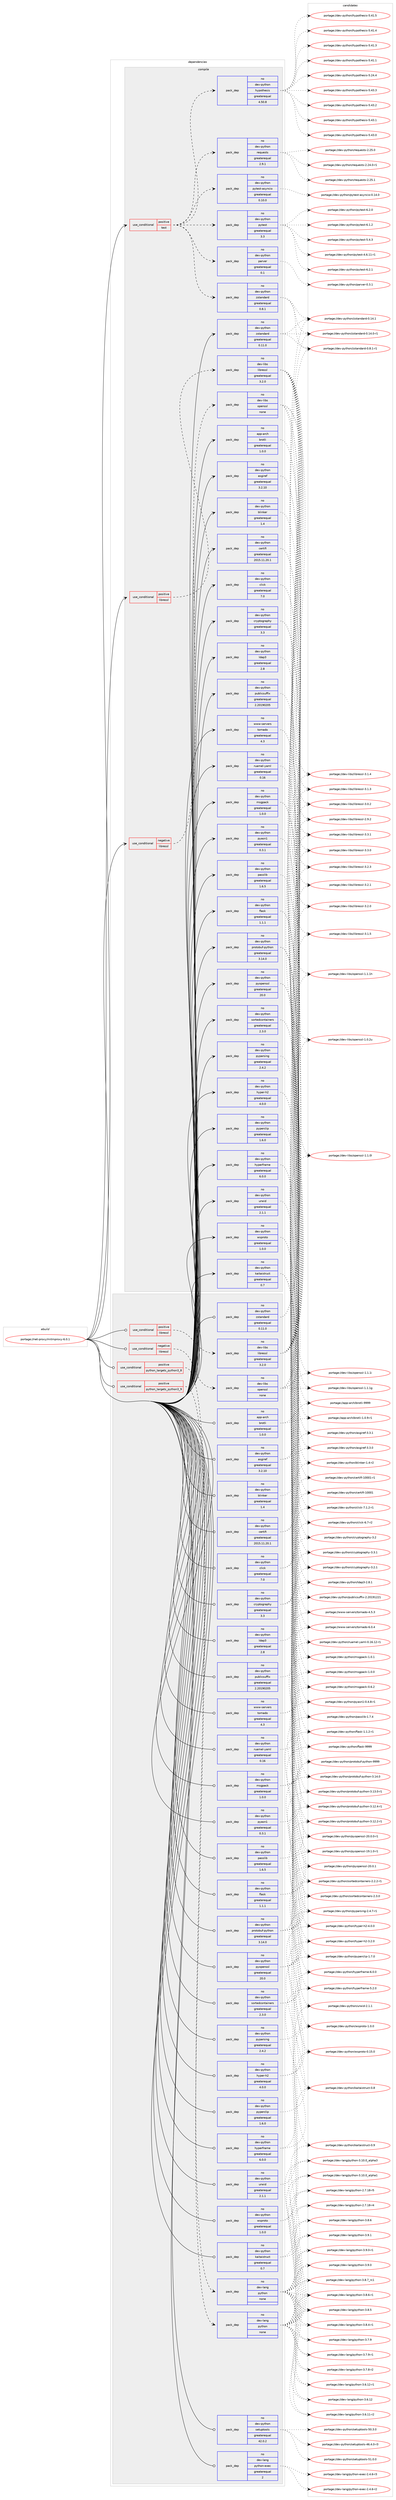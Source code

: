 digraph prolog {

# *************
# Graph options
# *************

newrank=true;
concentrate=true;
compound=true;
graph [rankdir=LR,fontname=Helvetica,fontsize=10,ranksep=1.5];#, ranksep=2.5, nodesep=0.2];
edge  [arrowhead=vee];
node  [fontname=Helvetica,fontsize=10];

# **********
# The ebuild
# **********

subgraph cluster_leftcol {
color=gray;
rank=same;
label=<<i>ebuild</i>>;
id [label="portage://net-proxy/mitmproxy-6.0.1", color=red, width=4, href="../net-proxy/mitmproxy-6.0.1.svg"];
}

# ****************
# The dependencies
# ****************

subgraph cluster_midcol {
color=gray;
label=<<i>dependencies</i>>;
subgraph cluster_compile {
fillcolor="#eeeeee";
style=filled;
label=<<i>compile</i>>;
subgraph cond1909 {
dependency7943 [label=<<TABLE BORDER="0" CELLBORDER="1" CELLSPACING="0" CELLPADDING="4"><TR><TD ROWSPAN="3" CELLPADDING="10">use_conditional</TD></TR><TR><TD>negative</TD></TR><TR><TD>libressl</TD></TR></TABLE>>, shape=none, color=red];
subgraph pack5938 {
dependency7944 [label=<<TABLE BORDER="0" CELLBORDER="1" CELLSPACING="0" CELLPADDING="4" WIDTH="220"><TR><TD ROWSPAN="6" CELLPADDING="30">pack_dep</TD></TR><TR><TD WIDTH="110">no</TD></TR><TR><TD>dev-libs</TD></TR><TR><TD>openssl</TD></TR><TR><TD>none</TD></TR><TR><TD></TD></TR></TABLE>>, shape=none, color=blue];
}
dependency7943:e -> dependency7944:w [weight=20,style="dashed",arrowhead="vee"];
}
id:e -> dependency7943:w [weight=20,style="solid",arrowhead="vee"];
subgraph cond1910 {
dependency7945 [label=<<TABLE BORDER="0" CELLBORDER="1" CELLSPACING="0" CELLPADDING="4"><TR><TD ROWSPAN="3" CELLPADDING="10">use_conditional</TD></TR><TR><TD>positive</TD></TR><TR><TD>libressl</TD></TR></TABLE>>, shape=none, color=red];
subgraph pack5939 {
dependency7946 [label=<<TABLE BORDER="0" CELLBORDER="1" CELLSPACING="0" CELLPADDING="4" WIDTH="220"><TR><TD ROWSPAN="6" CELLPADDING="30">pack_dep</TD></TR><TR><TD WIDTH="110">no</TD></TR><TR><TD>dev-libs</TD></TR><TR><TD>libressl</TD></TR><TR><TD>greaterequal</TD></TR><TR><TD>3.2.0</TD></TR></TABLE>>, shape=none, color=blue];
}
dependency7945:e -> dependency7946:w [weight=20,style="dashed",arrowhead="vee"];
}
id:e -> dependency7945:w [weight=20,style="solid",arrowhead="vee"];
subgraph cond1911 {
dependency7947 [label=<<TABLE BORDER="0" CELLBORDER="1" CELLSPACING="0" CELLPADDING="4"><TR><TD ROWSPAN="3" CELLPADDING="10">use_conditional</TD></TR><TR><TD>positive</TD></TR><TR><TD>test</TD></TR></TABLE>>, shape=none, color=red];
subgraph pack5940 {
dependency7948 [label=<<TABLE BORDER="0" CELLBORDER="1" CELLSPACING="0" CELLPADDING="4" WIDTH="220"><TR><TD ROWSPAN="6" CELLPADDING="30">pack_dep</TD></TR><TR><TD WIDTH="110">no</TD></TR><TR><TD>dev-python</TD></TR><TR><TD>hypothesis</TD></TR><TR><TD>greaterequal</TD></TR><TR><TD>4.50.8</TD></TR></TABLE>>, shape=none, color=blue];
}
dependency7947:e -> dependency7948:w [weight=20,style="dashed",arrowhead="vee"];
subgraph pack5941 {
dependency7949 [label=<<TABLE BORDER="0" CELLBORDER="1" CELLSPACING="0" CELLPADDING="4" WIDTH="220"><TR><TD ROWSPAN="6" CELLPADDING="30">pack_dep</TD></TR><TR><TD WIDTH="110">no</TD></TR><TR><TD>dev-python</TD></TR><TR><TD>parver</TD></TR><TR><TD>greaterequal</TD></TR><TR><TD>0.1</TD></TR></TABLE>>, shape=none, color=blue];
}
dependency7947:e -> dependency7949:w [weight=20,style="dashed",arrowhead="vee"];
subgraph pack5942 {
dependency7950 [label=<<TABLE BORDER="0" CELLBORDER="1" CELLSPACING="0" CELLPADDING="4" WIDTH="220"><TR><TD ROWSPAN="6" CELLPADDING="30">pack_dep</TD></TR><TR><TD WIDTH="110">no</TD></TR><TR><TD>dev-python</TD></TR><TR><TD>pytest</TD></TR><TR><TD>greaterequal</TD></TR><TR><TD>3.3</TD></TR></TABLE>>, shape=none, color=blue];
}
dependency7947:e -> dependency7950:w [weight=20,style="dashed",arrowhead="vee"];
subgraph pack5943 {
dependency7951 [label=<<TABLE BORDER="0" CELLBORDER="1" CELLSPACING="0" CELLPADDING="4" WIDTH="220"><TR><TD ROWSPAN="6" CELLPADDING="30">pack_dep</TD></TR><TR><TD WIDTH="110">no</TD></TR><TR><TD>dev-python</TD></TR><TR><TD>pytest-asyncio</TD></TR><TR><TD>greaterequal</TD></TR><TR><TD>0.10.0</TD></TR></TABLE>>, shape=none, color=blue];
}
dependency7947:e -> dependency7951:w [weight=20,style="dashed",arrowhead="vee"];
subgraph pack5944 {
dependency7952 [label=<<TABLE BORDER="0" CELLBORDER="1" CELLSPACING="0" CELLPADDING="4" WIDTH="220"><TR><TD ROWSPAN="6" CELLPADDING="30">pack_dep</TD></TR><TR><TD WIDTH="110">no</TD></TR><TR><TD>dev-python</TD></TR><TR><TD>requests</TD></TR><TR><TD>greaterequal</TD></TR><TR><TD>2.9.1</TD></TR></TABLE>>, shape=none, color=blue];
}
dependency7947:e -> dependency7952:w [weight=20,style="dashed",arrowhead="vee"];
subgraph pack5945 {
dependency7953 [label=<<TABLE BORDER="0" CELLBORDER="1" CELLSPACING="0" CELLPADDING="4" WIDTH="220"><TR><TD ROWSPAN="6" CELLPADDING="30">pack_dep</TD></TR><TR><TD WIDTH="110">no</TD></TR><TR><TD>dev-python</TD></TR><TR><TD>zstandard</TD></TR><TR><TD>greaterequal</TD></TR><TR><TD>0.8.1</TD></TR></TABLE>>, shape=none, color=blue];
}
dependency7947:e -> dependency7953:w [weight=20,style="dashed",arrowhead="vee"];
}
id:e -> dependency7947:w [weight=20,style="solid",arrowhead="vee"];
subgraph pack5946 {
dependency7954 [label=<<TABLE BORDER="0" CELLBORDER="1" CELLSPACING="0" CELLPADDING="4" WIDTH="220"><TR><TD ROWSPAN="6" CELLPADDING="30">pack_dep</TD></TR><TR><TD WIDTH="110">no</TD></TR><TR><TD>app-arch</TD></TR><TR><TD>brotli</TD></TR><TR><TD>greaterequal</TD></TR><TR><TD>1.0.0</TD></TR></TABLE>>, shape=none, color=blue];
}
id:e -> dependency7954:w [weight=20,style="solid",arrowhead="vee"];
subgraph pack5947 {
dependency7955 [label=<<TABLE BORDER="0" CELLBORDER="1" CELLSPACING="0" CELLPADDING="4" WIDTH="220"><TR><TD ROWSPAN="6" CELLPADDING="30">pack_dep</TD></TR><TR><TD WIDTH="110">no</TD></TR><TR><TD>dev-python</TD></TR><TR><TD>asgiref</TD></TR><TR><TD>greaterequal</TD></TR><TR><TD>3.2.10</TD></TR></TABLE>>, shape=none, color=blue];
}
id:e -> dependency7955:w [weight=20,style="solid",arrowhead="vee"];
subgraph pack5948 {
dependency7956 [label=<<TABLE BORDER="0" CELLBORDER="1" CELLSPACING="0" CELLPADDING="4" WIDTH="220"><TR><TD ROWSPAN="6" CELLPADDING="30">pack_dep</TD></TR><TR><TD WIDTH="110">no</TD></TR><TR><TD>dev-python</TD></TR><TR><TD>blinker</TD></TR><TR><TD>greaterequal</TD></TR><TR><TD>1.4</TD></TR></TABLE>>, shape=none, color=blue];
}
id:e -> dependency7956:w [weight=20,style="solid",arrowhead="vee"];
subgraph pack5949 {
dependency7957 [label=<<TABLE BORDER="0" CELLBORDER="1" CELLSPACING="0" CELLPADDING="4" WIDTH="220"><TR><TD ROWSPAN="6" CELLPADDING="30">pack_dep</TD></TR><TR><TD WIDTH="110">no</TD></TR><TR><TD>dev-python</TD></TR><TR><TD>certifi</TD></TR><TR><TD>greaterequal</TD></TR><TR><TD>2015.11.20.1</TD></TR></TABLE>>, shape=none, color=blue];
}
id:e -> dependency7957:w [weight=20,style="solid",arrowhead="vee"];
subgraph pack5950 {
dependency7958 [label=<<TABLE BORDER="0" CELLBORDER="1" CELLSPACING="0" CELLPADDING="4" WIDTH="220"><TR><TD ROWSPAN="6" CELLPADDING="30">pack_dep</TD></TR><TR><TD WIDTH="110">no</TD></TR><TR><TD>dev-python</TD></TR><TR><TD>click</TD></TR><TR><TD>greaterequal</TD></TR><TR><TD>7.0</TD></TR></TABLE>>, shape=none, color=blue];
}
id:e -> dependency7958:w [weight=20,style="solid",arrowhead="vee"];
subgraph pack5951 {
dependency7959 [label=<<TABLE BORDER="0" CELLBORDER="1" CELLSPACING="0" CELLPADDING="4" WIDTH="220"><TR><TD ROWSPAN="6" CELLPADDING="30">pack_dep</TD></TR><TR><TD WIDTH="110">no</TD></TR><TR><TD>dev-python</TD></TR><TR><TD>cryptography</TD></TR><TR><TD>greaterequal</TD></TR><TR><TD>3.3</TD></TR></TABLE>>, shape=none, color=blue];
}
id:e -> dependency7959:w [weight=20,style="solid",arrowhead="vee"];
subgraph pack5952 {
dependency7960 [label=<<TABLE BORDER="0" CELLBORDER="1" CELLSPACING="0" CELLPADDING="4" WIDTH="220"><TR><TD ROWSPAN="6" CELLPADDING="30">pack_dep</TD></TR><TR><TD WIDTH="110">no</TD></TR><TR><TD>dev-python</TD></TR><TR><TD>flask</TD></TR><TR><TD>greaterequal</TD></TR><TR><TD>1.1.1</TD></TR></TABLE>>, shape=none, color=blue];
}
id:e -> dependency7960:w [weight=20,style="solid",arrowhead="vee"];
subgraph pack5953 {
dependency7961 [label=<<TABLE BORDER="0" CELLBORDER="1" CELLSPACING="0" CELLPADDING="4" WIDTH="220"><TR><TD ROWSPAN="6" CELLPADDING="30">pack_dep</TD></TR><TR><TD WIDTH="110">no</TD></TR><TR><TD>dev-python</TD></TR><TR><TD>hyper-h2</TD></TR><TR><TD>greaterequal</TD></TR><TR><TD>4.0.0</TD></TR></TABLE>>, shape=none, color=blue];
}
id:e -> dependency7961:w [weight=20,style="solid",arrowhead="vee"];
subgraph pack5954 {
dependency7962 [label=<<TABLE BORDER="0" CELLBORDER="1" CELLSPACING="0" CELLPADDING="4" WIDTH="220"><TR><TD ROWSPAN="6" CELLPADDING="30">pack_dep</TD></TR><TR><TD WIDTH="110">no</TD></TR><TR><TD>dev-python</TD></TR><TR><TD>hyperframe</TD></TR><TR><TD>greaterequal</TD></TR><TR><TD>6.0.0</TD></TR></TABLE>>, shape=none, color=blue];
}
id:e -> dependency7962:w [weight=20,style="solid",arrowhead="vee"];
subgraph pack5955 {
dependency7963 [label=<<TABLE BORDER="0" CELLBORDER="1" CELLSPACING="0" CELLPADDING="4" WIDTH="220"><TR><TD ROWSPAN="6" CELLPADDING="30">pack_dep</TD></TR><TR><TD WIDTH="110">no</TD></TR><TR><TD>dev-python</TD></TR><TR><TD>kaitaistruct</TD></TR><TR><TD>greaterequal</TD></TR><TR><TD>0.7</TD></TR></TABLE>>, shape=none, color=blue];
}
id:e -> dependency7963:w [weight=20,style="solid",arrowhead="vee"];
subgraph pack5956 {
dependency7964 [label=<<TABLE BORDER="0" CELLBORDER="1" CELLSPACING="0" CELLPADDING="4" WIDTH="220"><TR><TD ROWSPAN="6" CELLPADDING="30">pack_dep</TD></TR><TR><TD WIDTH="110">no</TD></TR><TR><TD>dev-python</TD></TR><TR><TD>ldap3</TD></TR><TR><TD>greaterequal</TD></TR><TR><TD>2.8</TD></TR></TABLE>>, shape=none, color=blue];
}
id:e -> dependency7964:w [weight=20,style="solid",arrowhead="vee"];
subgraph pack5957 {
dependency7965 [label=<<TABLE BORDER="0" CELLBORDER="1" CELLSPACING="0" CELLPADDING="4" WIDTH="220"><TR><TD ROWSPAN="6" CELLPADDING="30">pack_dep</TD></TR><TR><TD WIDTH="110">no</TD></TR><TR><TD>dev-python</TD></TR><TR><TD>msgpack</TD></TR><TR><TD>greaterequal</TD></TR><TR><TD>1.0.0</TD></TR></TABLE>>, shape=none, color=blue];
}
id:e -> dependency7965:w [weight=20,style="solid",arrowhead="vee"];
subgraph pack5958 {
dependency7966 [label=<<TABLE BORDER="0" CELLBORDER="1" CELLSPACING="0" CELLPADDING="4" WIDTH="220"><TR><TD ROWSPAN="6" CELLPADDING="30">pack_dep</TD></TR><TR><TD WIDTH="110">no</TD></TR><TR><TD>dev-python</TD></TR><TR><TD>passlib</TD></TR><TR><TD>greaterequal</TD></TR><TR><TD>1.6.5</TD></TR></TABLE>>, shape=none, color=blue];
}
id:e -> dependency7966:w [weight=20,style="solid",arrowhead="vee"];
subgraph pack5959 {
dependency7967 [label=<<TABLE BORDER="0" CELLBORDER="1" CELLSPACING="0" CELLPADDING="4" WIDTH="220"><TR><TD ROWSPAN="6" CELLPADDING="30">pack_dep</TD></TR><TR><TD WIDTH="110">no</TD></TR><TR><TD>dev-python</TD></TR><TR><TD>protobuf-python</TD></TR><TR><TD>greaterequal</TD></TR><TR><TD>3.14.0</TD></TR></TABLE>>, shape=none, color=blue];
}
id:e -> dependency7967:w [weight=20,style="solid",arrowhead="vee"];
subgraph pack5960 {
dependency7968 [label=<<TABLE BORDER="0" CELLBORDER="1" CELLSPACING="0" CELLPADDING="4" WIDTH="220"><TR><TD ROWSPAN="6" CELLPADDING="30">pack_dep</TD></TR><TR><TD WIDTH="110">no</TD></TR><TR><TD>dev-python</TD></TR><TR><TD>publicsuffix</TD></TR><TR><TD>greaterequal</TD></TR><TR><TD>2.20190205</TD></TR></TABLE>>, shape=none, color=blue];
}
id:e -> dependency7968:w [weight=20,style="solid",arrowhead="vee"];
subgraph pack5961 {
dependency7969 [label=<<TABLE BORDER="0" CELLBORDER="1" CELLSPACING="0" CELLPADDING="4" WIDTH="220"><TR><TD ROWSPAN="6" CELLPADDING="30">pack_dep</TD></TR><TR><TD WIDTH="110">no</TD></TR><TR><TD>dev-python</TD></TR><TR><TD>pyasn1</TD></TR><TR><TD>greaterequal</TD></TR><TR><TD>0.3.1</TD></TR></TABLE>>, shape=none, color=blue];
}
id:e -> dependency7969:w [weight=20,style="solid",arrowhead="vee"];
subgraph pack5962 {
dependency7970 [label=<<TABLE BORDER="0" CELLBORDER="1" CELLSPACING="0" CELLPADDING="4" WIDTH="220"><TR><TD ROWSPAN="6" CELLPADDING="30">pack_dep</TD></TR><TR><TD WIDTH="110">no</TD></TR><TR><TD>dev-python</TD></TR><TR><TD>pyopenssl</TD></TR><TR><TD>greaterequal</TD></TR><TR><TD>20.0</TD></TR></TABLE>>, shape=none, color=blue];
}
id:e -> dependency7970:w [weight=20,style="solid",arrowhead="vee"];
subgraph pack5963 {
dependency7971 [label=<<TABLE BORDER="0" CELLBORDER="1" CELLSPACING="0" CELLPADDING="4" WIDTH="220"><TR><TD ROWSPAN="6" CELLPADDING="30">pack_dep</TD></TR><TR><TD WIDTH="110">no</TD></TR><TR><TD>dev-python</TD></TR><TR><TD>pyparsing</TD></TR><TR><TD>greaterequal</TD></TR><TR><TD>2.4.2</TD></TR></TABLE>>, shape=none, color=blue];
}
id:e -> dependency7971:w [weight=20,style="solid",arrowhead="vee"];
subgraph pack5964 {
dependency7972 [label=<<TABLE BORDER="0" CELLBORDER="1" CELLSPACING="0" CELLPADDING="4" WIDTH="220"><TR><TD ROWSPAN="6" CELLPADDING="30">pack_dep</TD></TR><TR><TD WIDTH="110">no</TD></TR><TR><TD>dev-python</TD></TR><TR><TD>pyperclip</TD></TR><TR><TD>greaterequal</TD></TR><TR><TD>1.6.0</TD></TR></TABLE>>, shape=none, color=blue];
}
id:e -> dependency7972:w [weight=20,style="solid",arrowhead="vee"];
subgraph pack5965 {
dependency7973 [label=<<TABLE BORDER="0" CELLBORDER="1" CELLSPACING="0" CELLPADDING="4" WIDTH="220"><TR><TD ROWSPAN="6" CELLPADDING="30">pack_dep</TD></TR><TR><TD WIDTH="110">no</TD></TR><TR><TD>dev-python</TD></TR><TR><TD>ruamel-yaml</TD></TR><TR><TD>greaterequal</TD></TR><TR><TD>0.16</TD></TR></TABLE>>, shape=none, color=blue];
}
id:e -> dependency7973:w [weight=20,style="solid",arrowhead="vee"];
subgraph pack5966 {
dependency7974 [label=<<TABLE BORDER="0" CELLBORDER="1" CELLSPACING="0" CELLPADDING="4" WIDTH="220"><TR><TD ROWSPAN="6" CELLPADDING="30">pack_dep</TD></TR><TR><TD WIDTH="110">no</TD></TR><TR><TD>dev-python</TD></TR><TR><TD>sortedcontainers</TD></TR><TR><TD>greaterequal</TD></TR><TR><TD>2.3.0</TD></TR></TABLE>>, shape=none, color=blue];
}
id:e -> dependency7974:w [weight=20,style="solid",arrowhead="vee"];
subgraph pack5967 {
dependency7975 [label=<<TABLE BORDER="0" CELLBORDER="1" CELLSPACING="0" CELLPADDING="4" WIDTH="220"><TR><TD ROWSPAN="6" CELLPADDING="30">pack_dep</TD></TR><TR><TD WIDTH="110">no</TD></TR><TR><TD>dev-python</TD></TR><TR><TD>urwid</TD></TR><TR><TD>greaterequal</TD></TR><TR><TD>2.1.1</TD></TR></TABLE>>, shape=none, color=blue];
}
id:e -> dependency7975:w [weight=20,style="solid",arrowhead="vee"];
subgraph pack5968 {
dependency7976 [label=<<TABLE BORDER="0" CELLBORDER="1" CELLSPACING="0" CELLPADDING="4" WIDTH="220"><TR><TD ROWSPAN="6" CELLPADDING="30">pack_dep</TD></TR><TR><TD WIDTH="110">no</TD></TR><TR><TD>dev-python</TD></TR><TR><TD>wsproto</TD></TR><TR><TD>greaterequal</TD></TR><TR><TD>1.0.0</TD></TR></TABLE>>, shape=none, color=blue];
}
id:e -> dependency7976:w [weight=20,style="solid",arrowhead="vee"];
subgraph pack5969 {
dependency7977 [label=<<TABLE BORDER="0" CELLBORDER="1" CELLSPACING="0" CELLPADDING="4" WIDTH="220"><TR><TD ROWSPAN="6" CELLPADDING="30">pack_dep</TD></TR><TR><TD WIDTH="110">no</TD></TR><TR><TD>dev-python</TD></TR><TR><TD>zstandard</TD></TR><TR><TD>greaterequal</TD></TR><TR><TD>0.11.0</TD></TR></TABLE>>, shape=none, color=blue];
}
id:e -> dependency7977:w [weight=20,style="solid",arrowhead="vee"];
subgraph pack5970 {
dependency7978 [label=<<TABLE BORDER="0" CELLBORDER="1" CELLSPACING="0" CELLPADDING="4" WIDTH="220"><TR><TD ROWSPAN="6" CELLPADDING="30">pack_dep</TD></TR><TR><TD WIDTH="110">no</TD></TR><TR><TD>www-servers</TD></TR><TR><TD>tornado</TD></TR><TR><TD>greaterequal</TD></TR><TR><TD>4.3</TD></TR></TABLE>>, shape=none, color=blue];
}
id:e -> dependency7978:w [weight=20,style="solid",arrowhead="vee"];
}
subgraph cluster_compileandrun {
fillcolor="#eeeeee";
style=filled;
label=<<i>compile and run</i>>;
}
subgraph cluster_run {
fillcolor="#eeeeee";
style=filled;
label=<<i>run</i>>;
subgraph cond1912 {
dependency7979 [label=<<TABLE BORDER="0" CELLBORDER="1" CELLSPACING="0" CELLPADDING="4"><TR><TD ROWSPAN="3" CELLPADDING="10">use_conditional</TD></TR><TR><TD>negative</TD></TR><TR><TD>libressl</TD></TR></TABLE>>, shape=none, color=red];
subgraph pack5971 {
dependency7980 [label=<<TABLE BORDER="0" CELLBORDER="1" CELLSPACING="0" CELLPADDING="4" WIDTH="220"><TR><TD ROWSPAN="6" CELLPADDING="30">pack_dep</TD></TR><TR><TD WIDTH="110">no</TD></TR><TR><TD>dev-libs</TD></TR><TR><TD>openssl</TD></TR><TR><TD>none</TD></TR><TR><TD></TD></TR></TABLE>>, shape=none, color=blue];
}
dependency7979:e -> dependency7980:w [weight=20,style="dashed",arrowhead="vee"];
}
id:e -> dependency7979:w [weight=20,style="solid",arrowhead="odot"];
subgraph cond1913 {
dependency7981 [label=<<TABLE BORDER="0" CELLBORDER="1" CELLSPACING="0" CELLPADDING="4"><TR><TD ROWSPAN="3" CELLPADDING="10">use_conditional</TD></TR><TR><TD>positive</TD></TR><TR><TD>libressl</TD></TR></TABLE>>, shape=none, color=red];
subgraph pack5972 {
dependency7982 [label=<<TABLE BORDER="0" CELLBORDER="1" CELLSPACING="0" CELLPADDING="4" WIDTH="220"><TR><TD ROWSPAN="6" CELLPADDING="30">pack_dep</TD></TR><TR><TD WIDTH="110">no</TD></TR><TR><TD>dev-libs</TD></TR><TR><TD>libressl</TD></TR><TR><TD>greaterequal</TD></TR><TR><TD>3.2.0</TD></TR></TABLE>>, shape=none, color=blue];
}
dependency7981:e -> dependency7982:w [weight=20,style="dashed",arrowhead="vee"];
}
id:e -> dependency7981:w [weight=20,style="solid",arrowhead="odot"];
subgraph cond1914 {
dependency7983 [label=<<TABLE BORDER="0" CELLBORDER="1" CELLSPACING="0" CELLPADDING="4"><TR><TD ROWSPAN="3" CELLPADDING="10">use_conditional</TD></TR><TR><TD>positive</TD></TR><TR><TD>python_targets_python3_8</TD></TR></TABLE>>, shape=none, color=red];
subgraph pack5973 {
dependency7984 [label=<<TABLE BORDER="0" CELLBORDER="1" CELLSPACING="0" CELLPADDING="4" WIDTH="220"><TR><TD ROWSPAN="6" CELLPADDING="30">pack_dep</TD></TR><TR><TD WIDTH="110">no</TD></TR><TR><TD>dev-lang</TD></TR><TR><TD>python</TD></TR><TR><TD>none</TD></TR><TR><TD></TD></TR></TABLE>>, shape=none, color=blue];
}
dependency7983:e -> dependency7984:w [weight=20,style="dashed",arrowhead="vee"];
}
id:e -> dependency7983:w [weight=20,style="solid",arrowhead="odot"];
subgraph cond1915 {
dependency7985 [label=<<TABLE BORDER="0" CELLBORDER="1" CELLSPACING="0" CELLPADDING="4"><TR><TD ROWSPAN="3" CELLPADDING="10">use_conditional</TD></TR><TR><TD>positive</TD></TR><TR><TD>python_targets_python3_9</TD></TR></TABLE>>, shape=none, color=red];
subgraph pack5974 {
dependency7986 [label=<<TABLE BORDER="0" CELLBORDER="1" CELLSPACING="0" CELLPADDING="4" WIDTH="220"><TR><TD ROWSPAN="6" CELLPADDING="30">pack_dep</TD></TR><TR><TD WIDTH="110">no</TD></TR><TR><TD>dev-lang</TD></TR><TR><TD>python</TD></TR><TR><TD>none</TD></TR><TR><TD></TD></TR></TABLE>>, shape=none, color=blue];
}
dependency7985:e -> dependency7986:w [weight=20,style="dashed",arrowhead="vee"];
}
id:e -> dependency7985:w [weight=20,style="solid",arrowhead="odot"];
subgraph pack5975 {
dependency7987 [label=<<TABLE BORDER="0" CELLBORDER="1" CELLSPACING="0" CELLPADDING="4" WIDTH="220"><TR><TD ROWSPAN="6" CELLPADDING="30">pack_dep</TD></TR><TR><TD WIDTH="110">no</TD></TR><TR><TD>app-arch</TD></TR><TR><TD>brotli</TD></TR><TR><TD>greaterequal</TD></TR><TR><TD>1.0.0</TD></TR></TABLE>>, shape=none, color=blue];
}
id:e -> dependency7987:w [weight=20,style="solid",arrowhead="odot"];
subgraph pack5976 {
dependency7988 [label=<<TABLE BORDER="0" CELLBORDER="1" CELLSPACING="0" CELLPADDING="4" WIDTH="220"><TR><TD ROWSPAN="6" CELLPADDING="30">pack_dep</TD></TR><TR><TD WIDTH="110">no</TD></TR><TR><TD>dev-lang</TD></TR><TR><TD>python-exec</TD></TR><TR><TD>greaterequal</TD></TR><TR><TD>2</TD></TR></TABLE>>, shape=none, color=blue];
}
id:e -> dependency7988:w [weight=20,style="solid",arrowhead="odot"];
subgraph pack5977 {
dependency7989 [label=<<TABLE BORDER="0" CELLBORDER="1" CELLSPACING="0" CELLPADDING="4" WIDTH="220"><TR><TD ROWSPAN="6" CELLPADDING="30">pack_dep</TD></TR><TR><TD WIDTH="110">no</TD></TR><TR><TD>dev-python</TD></TR><TR><TD>asgiref</TD></TR><TR><TD>greaterequal</TD></TR><TR><TD>3.2.10</TD></TR></TABLE>>, shape=none, color=blue];
}
id:e -> dependency7989:w [weight=20,style="solid",arrowhead="odot"];
subgraph pack5978 {
dependency7990 [label=<<TABLE BORDER="0" CELLBORDER="1" CELLSPACING="0" CELLPADDING="4" WIDTH="220"><TR><TD ROWSPAN="6" CELLPADDING="30">pack_dep</TD></TR><TR><TD WIDTH="110">no</TD></TR><TR><TD>dev-python</TD></TR><TR><TD>blinker</TD></TR><TR><TD>greaterequal</TD></TR><TR><TD>1.4</TD></TR></TABLE>>, shape=none, color=blue];
}
id:e -> dependency7990:w [weight=20,style="solid",arrowhead="odot"];
subgraph pack5979 {
dependency7991 [label=<<TABLE BORDER="0" CELLBORDER="1" CELLSPACING="0" CELLPADDING="4" WIDTH="220"><TR><TD ROWSPAN="6" CELLPADDING="30">pack_dep</TD></TR><TR><TD WIDTH="110">no</TD></TR><TR><TD>dev-python</TD></TR><TR><TD>certifi</TD></TR><TR><TD>greaterequal</TD></TR><TR><TD>2015.11.20.1</TD></TR></TABLE>>, shape=none, color=blue];
}
id:e -> dependency7991:w [weight=20,style="solid",arrowhead="odot"];
subgraph pack5980 {
dependency7992 [label=<<TABLE BORDER="0" CELLBORDER="1" CELLSPACING="0" CELLPADDING="4" WIDTH="220"><TR><TD ROWSPAN="6" CELLPADDING="30">pack_dep</TD></TR><TR><TD WIDTH="110">no</TD></TR><TR><TD>dev-python</TD></TR><TR><TD>click</TD></TR><TR><TD>greaterequal</TD></TR><TR><TD>7.0</TD></TR></TABLE>>, shape=none, color=blue];
}
id:e -> dependency7992:w [weight=20,style="solid",arrowhead="odot"];
subgraph pack5981 {
dependency7993 [label=<<TABLE BORDER="0" CELLBORDER="1" CELLSPACING="0" CELLPADDING="4" WIDTH="220"><TR><TD ROWSPAN="6" CELLPADDING="30">pack_dep</TD></TR><TR><TD WIDTH="110">no</TD></TR><TR><TD>dev-python</TD></TR><TR><TD>cryptography</TD></TR><TR><TD>greaterequal</TD></TR><TR><TD>3.3</TD></TR></TABLE>>, shape=none, color=blue];
}
id:e -> dependency7993:w [weight=20,style="solid",arrowhead="odot"];
subgraph pack5982 {
dependency7994 [label=<<TABLE BORDER="0" CELLBORDER="1" CELLSPACING="0" CELLPADDING="4" WIDTH="220"><TR><TD ROWSPAN="6" CELLPADDING="30">pack_dep</TD></TR><TR><TD WIDTH="110">no</TD></TR><TR><TD>dev-python</TD></TR><TR><TD>flask</TD></TR><TR><TD>greaterequal</TD></TR><TR><TD>1.1.1</TD></TR></TABLE>>, shape=none, color=blue];
}
id:e -> dependency7994:w [weight=20,style="solid",arrowhead="odot"];
subgraph pack5983 {
dependency7995 [label=<<TABLE BORDER="0" CELLBORDER="1" CELLSPACING="0" CELLPADDING="4" WIDTH="220"><TR><TD ROWSPAN="6" CELLPADDING="30">pack_dep</TD></TR><TR><TD WIDTH="110">no</TD></TR><TR><TD>dev-python</TD></TR><TR><TD>hyper-h2</TD></TR><TR><TD>greaterequal</TD></TR><TR><TD>4.0.0</TD></TR></TABLE>>, shape=none, color=blue];
}
id:e -> dependency7995:w [weight=20,style="solid",arrowhead="odot"];
subgraph pack5984 {
dependency7996 [label=<<TABLE BORDER="0" CELLBORDER="1" CELLSPACING="0" CELLPADDING="4" WIDTH="220"><TR><TD ROWSPAN="6" CELLPADDING="30">pack_dep</TD></TR><TR><TD WIDTH="110">no</TD></TR><TR><TD>dev-python</TD></TR><TR><TD>hyperframe</TD></TR><TR><TD>greaterequal</TD></TR><TR><TD>6.0.0</TD></TR></TABLE>>, shape=none, color=blue];
}
id:e -> dependency7996:w [weight=20,style="solid",arrowhead="odot"];
subgraph pack5985 {
dependency7997 [label=<<TABLE BORDER="0" CELLBORDER="1" CELLSPACING="0" CELLPADDING="4" WIDTH="220"><TR><TD ROWSPAN="6" CELLPADDING="30">pack_dep</TD></TR><TR><TD WIDTH="110">no</TD></TR><TR><TD>dev-python</TD></TR><TR><TD>kaitaistruct</TD></TR><TR><TD>greaterequal</TD></TR><TR><TD>0.7</TD></TR></TABLE>>, shape=none, color=blue];
}
id:e -> dependency7997:w [weight=20,style="solid",arrowhead="odot"];
subgraph pack5986 {
dependency7998 [label=<<TABLE BORDER="0" CELLBORDER="1" CELLSPACING="0" CELLPADDING="4" WIDTH="220"><TR><TD ROWSPAN="6" CELLPADDING="30">pack_dep</TD></TR><TR><TD WIDTH="110">no</TD></TR><TR><TD>dev-python</TD></TR><TR><TD>ldap3</TD></TR><TR><TD>greaterequal</TD></TR><TR><TD>2.8</TD></TR></TABLE>>, shape=none, color=blue];
}
id:e -> dependency7998:w [weight=20,style="solid",arrowhead="odot"];
subgraph pack5987 {
dependency7999 [label=<<TABLE BORDER="0" CELLBORDER="1" CELLSPACING="0" CELLPADDING="4" WIDTH="220"><TR><TD ROWSPAN="6" CELLPADDING="30">pack_dep</TD></TR><TR><TD WIDTH="110">no</TD></TR><TR><TD>dev-python</TD></TR><TR><TD>msgpack</TD></TR><TR><TD>greaterequal</TD></TR><TR><TD>1.0.0</TD></TR></TABLE>>, shape=none, color=blue];
}
id:e -> dependency7999:w [weight=20,style="solid",arrowhead="odot"];
subgraph pack5988 {
dependency8000 [label=<<TABLE BORDER="0" CELLBORDER="1" CELLSPACING="0" CELLPADDING="4" WIDTH="220"><TR><TD ROWSPAN="6" CELLPADDING="30">pack_dep</TD></TR><TR><TD WIDTH="110">no</TD></TR><TR><TD>dev-python</TD></TR><TR><TD>passlib</TD></TR><TR><TD>greaterequal</TD></TR><TR><TD>1.6.5</TD></TR></TABLE>>, shape=none, color=blue];
}
id:e -> dependency8000:w [weight=20,style="solid",arrowhead="odot"];
subgraph pack5989 {
dependency8001 [label=<<TABLE BORDER="0" CELLBORDER="1" CELLSPACING="0" CELLPADDING="4" WIDTH="220"><TR><TD ROWSPAN="6" CELLPADDING="30">pack_dep</TD></TR><TR><TD WIDTH="110">no</TD></TR><TR><TD>dev-python</TD></TR><TR><TD>protobuf-python</TD></TR><TR><TD>greaterequal</TD></TR><TR><TD>3.14.0</TD></TR></TABLE>>, shape=none, color=blue];
}
id:e -> dependency8001:w [weight=20,style="solid",arrowhead="odot"];
subgraph pack5990 {
dependency8002 [label=<<TABLE BORDER="0" CELLBORDER="1" CELLSPACING="0" CELLPADDING="4" WIDTH="220"><TR><TD ROWSPAN="6" CELLPADDING="30">pack_dep</TD></TR><TR><TD WIDTH="110">no</TD></TR><TR><TD>dev-python</TD></TR><TR><TD>publicsuffix</TD></TR><TR><TD>greaterequal</TD></TR><TR><TD>2.20190205</TD></TR></TABLE>>, shape=none, color=blue];
}
id:e -> dependency8002:w [weight=20,style="solid",arrowhead="odot"];
subgraph pack5991 {
dependency8003 [label=<<TABLE BORDER="0" CELLBORDER="1" CELLSPACING="0" CELLPADDING="4" WIDTH="220"><TR><TD ROWSPAN="6" CELLPADDING="30">pack_dep</TD></TR><TR><TD WIDTH="110">no</TD></TR><TR><TD>dev-python</TD></TR><TR><TD>pyasn1</TD></TR><TR><TD>greaterequal</TD></TR><TR><TD>0.3.1</TD></TR></TABLE>>, shape=none, color=blue];
}
id:e -> dependency8003:w [weight=20,style="solid",arrowhead="odot"];
subgraph pack5992 {
dependency8004 [label=<<TABLE BORDER="0" CELLBORDER="1" CELLSPACING="0" CELLPADDING="4" WIDTH="220"><TR><TD ROWSPAN="6" CELLPADDING="30">pack_dep</TD></TR><TR><TD WIDTH="110">no</TD></TR><TR><TD>dev-python</TD></TR><TR><TD>pyopenssl</TD></TR><TR><TD>greaterequal</TD></TR><TR><TD>20.0</TD></TR></TABLE>>, shape=none, color=blue];
}
id:e -> dependency8004:w [weight=20,style="solid",arrowhead="odot"];
subgraph pack5993 {
dependency8005 [label=<<TABLE BORDER="0" CELLBORDER="1" CELLSPACING="0" CELLPADDING="4" WIDTH="220"><TR><TD ROWSPAN="6" CELLPADDING="30">pack_dep</TD></TR><TR><TD WIDTH="110">no</TD></TR><TR><TD>dev-python</TD></TR><TR><TD>pyparsing</TD></TR><TR><TD>greaterequal</TD></TR><TR><TD>2.4.2</TD></TR></TABLE>>, shape=none, color=blue];
}
id:e -> dependency8005:w [weight=20,style="solid",arrowhead="odot"];
subgraph pack5994 {
dependency8006 [label=<<TABLE BORDER="0" CELLBORDER="1" CELLSPACING="0" CELLPADDING="4" WIDTH="220"><TR><TD ROWSPAN="6" CELLPADDING="30">pack_dep</TD></TR><TR><TD WIDTH="110">no</TD></TR><TR><TD>dev-python</TD></TR><TR><TD>pyperclip</TD></TR><TR><TD>greaterequal</TD></TR><TR><TD>1.6.0</TD></TR></TABLE>>, shape=none, color=blue];
}
id:e -> dependency8006:w [weight=20,style="solid",arrowhead="odot"];
subgraph pack5995 {
dependency8007 [label=<<TABLE BORDER="0" CELLBORDER="1" CELLSPACING="0" CELLPADDING="4" WIDTH="220"><TR><TD ROWSPAN="6" CELLPADDING="30">pack_dep</TD></TR><TR><TD WIDTH="110">no</TD></TR><TR><TD>dev-python</TD></TR><TR><TD>ruamel-yaml</TD></TR><TR><TD>greaterequal</TD></TR><TR><TD>0.16</TD></TR></TABLE>>, shape=none, color=blue];
}
id:e -> dependency8007:w [weight=20,style="solid",arrowhead="odot"];
subgraph pack5996 {
dependency8008 [label=<<TABLE BORDER="0" CELLBORDER="1" CELLSPACING="0" CELLPADDING="4" WIDTH="220"><TR><TD ROWSPAN="6" CELLPADDING="30">pack_dep</TD></TR><TR><TD WIDTH="110">no</TD></TR><TR><TD>dev-python</TD></TR><TR><TD>setuptools</TD></TR><TR><TD>greaterequal</TD></TR><TR><TD>42.0.2</TD></TR></TABLE>>, shape=none, color=blue];
}
id:e -> dependency8008:w [weight=20,style="solid",arrowhead="odot"];
subgraph pack5997 {
dependency8009 [label=<<TABLE BORDER="0" CELLBORDER="1" CELLSPACING="0" CELLPADDING="4" WIDTH="220"><TR><TD ROWSPAN="6" CELLPADDING="30">pack_dep</TD></TR><TR><TD WIDTH="110">no</TD></TR><TR><TD>dev-python</TD></TR><TR><TD>sortedcontainers</TD></TR><TR><TD>greaterequal</TD></TR><TR><TD>2.3.0</TD></TR></TABLE>>, shape=none, color=blue];
}
id:e -> dependency8009:w [weight=20,style="solid",arrowhead="odot"];
subgraph pack5998 {
dependency8010 [label=<<TABLE BORDER="0" CELLBORDER="1" CELLSPACING="0" CELLPADDING="4" WIDTH="220"><TR><TD ROWSPAN="6" CELLPADDING="30">pack_dep</TD></TR><TR><TD WIDTH="110">no</TD></TR><TR><TD>dev-python</TD></TR><TR><TD>urwid</TD></TR><TR><TD>greaterequal</TD></TR><TR><TD>2.1.1</TD></TR></TABLE>>, shape=none, color=blue];
}
id:e -> dependency8010:w [weight=20,style="solid",arrowhead="odot"];
subgraph pack5999 {
dependency8011 [label=<<TABLE BORDER="0" CELLBORDER="1" CELLSPACING="0" CELLPADDING="4" WIDTH="220"><TR><TD ROWSPAN="6" CELLPADDING="30">pack_dep</TD></TR><TR><TD WIDTH="110">no</TD></TR><TR><TD>dev-python</TD></TR><TR><TD>wsproto</TD></TR><TR><TD>greaterequal</TD></TR><TR><TD>1.0.0</TD></TR></TABLE>>, shape=none, color=blue];
}
id:e -> dependency8011:w [weight=20,style="solid",arrowhead="odot"];
subgraph pack6000 {
dependency8012 [label=<<TABLE BORDER="0" CELLBORDER="1" CELLSPACING="0" CELLPADDING="4" WIDTH="220"><TR><TD ROWSPAN="6" CELLPADDING="30">pack_dep</TD></TR><TR><TD WIDTH="110">no</TD></TR><TR><TD>dev-python</TD></TR><TR><TD>zstandard</TD></TR><TR><TD>greaterequal</TD></TR><TR><TD>0.11.0</TD></TR></TABLE>>, shape=none, color=blue];
}
id:e -> dependency8012:w [weight=20,style="solid",arrowhead="odot"];
subgraph pack6001 {
dependency8013 [label=<<TABLE BORDER="0" CELLBORDER="1" CELLSPACING="0" CELLPADDING="4" WIDTH="220"><TR><TD ROWSPAN="6" CELLPADDING="30">pack_dep</TD></TR><TR><TD WIDTH="110">no</TD></TR><TR><TD>www-servers</TD></TR><TR><TD>tornado</TD></TR><TR><TD>greaterequal</TD></TR><TR><TD>4.3</TD></TR></TABLE>>, shape=none, color=blue];
}
id:e -> dependency8013:w [weight=20,style="solid",arrowhead="odot"];
}
}

# **************
# The candidates
# **************

subgraph cluster_choices {
rank=same;
color=gray;
label=<<i>candidates</i>>;

subgraph choice5938 {
color=black;
nodesep=1;
choice100101118451081059811547111112101110115115108454946494649105 [label="portage://dev-libs/openssl-1.1.1i", color=red, width=4,href="../dev-libs/openssl-1.1.1i.svg"];
choice100101118451081059811547111112101110115115108454946494649104 [label="portage://dev-libs/openssl-1.1.1h", color=red, width=4,href="../dev-libs/openssl-1.1.1h.svg"];
choice100101118451081059811547111112101110115115108454946494649103 [label="portage://dev-libs/openssl-1.1.1g", color=red, width=4,href="../dev-libs/openssl-1.1.1g.svg"];
choice100101118451081059811547111112101110115115108454946494648108 [label="portage://dev-libs/openssl-1.1.0l", color=red, width=4,href="../dev-libs/openssl-1.1.0l.svg"];
choice100101118451081059811547111112101110115115108454946484650117 [label="portage://dev-libs/openssl-1.0.2u", color=red, width=4,href="../dev-libs/openssl-1.0.2u.svg"];
dependency7944:e -> choice100101118451081059811547111112101110115115108454946494649105:w [style=dotted,weight="100"];
dependency7944:e -> choice100101118451081059811547111112101110115115108454946494649104:w [style=dotted,weight="100"];
dependency7944:e -> choice100101118451081059811547111112101110115115108454946494649103:w [style=dotted,weight="100"];
dependency7944:e -> choice100101118451081059811547111112101110115115108454946494648108:w [style=dotted,weight="100"];
dependency7944:e -> choice100101118451081059811547111112101110115115108454946484650117:w [style=dotted,weight="100"];
}
subgraph choice5939 {
color=black;
nodesep=1;
choice10010111845108105981154710810598114101115115108455146514649 [label="portage://dev-libs/libressl-3.3.1", color=red, width=4,href="../dev-libs/libressl-3.3.1.svg"];
choice10010111845108105981154710810598114101115115108455146514648 [label="portage://dev-libs/libressl-3.3.0", color=red, width=4,href="../dev-libs/libressl-3.3.0.svg"];
choice10010111845108105981154710810598114101115115108455146504651 [label="portage://dev-libs/libressl-3.2.3", color=red, width=4,href="../dev-libs/libressl-3.2.3.svg"];
choice10010111845108105981154710810598114101115115108455146504649 [label="portage://dev-libs/libressl-3.2.1", color=red, width=4,href="../dev-libs/libressl-3.2.1.svg"];
choice10010111845108105981154710810598114101115115108455146504648 [label="portage://dev-libs/libressl-3.2.0", color=red, width=4,href="../dev-libs/libressl-3.2.0.svg"];
choice10010111845108105981154710810598114101115115108455146494653 [label="portage://dev-libs/libressl-3.1.5", color=red, width=4,href="../dev-libs/libressl-3.1.5.svg"];
choice10010111845108105981154710810598114101115115108455146494652 [label="portage://dev-libs/libressl-3.1.4", color=red, width=4,href="../dev-libs/libressl-3.1.4.svg"];
choice10010111845108105981154710810598114101115115108455146494651 [label="portage://dev-libs/libressl-3.1.3", color=red, width=4,href="../dev-libs/libressl-3.1.3.svg"];
choice10010111845108105981154710810598114101115115108455146484650 [label="portage://dev-libs/libressl-3.0.2", color=red, width=4,href="../dev-libs/libressl-3.0.2.svg"];
choice10010111845108105981154710810598114101115115108455046574650 [label="portage://dev-libs/libressl-2.9.2", color=red, width=4,href="../dev-libs/libressl-2.9.2.svg"];
dependency7946:e -> choice10010111845108105981154710810598114101115115108455146514649:w [style=dotted,weight="100"];
dependency7946:e -> choice10010111845108105981154710810598114101115115108455146514648:w [style=dotted,weight="100"];
dependency7946:e -> choice10010111845108105981154710810598114101115115108455146504651:w [style=dotted,weight="100"];
dependency7946:e -> choice10010111845108105981154710810598114101115115108455146504649:w [style=dotted,weight="100"];
dependency7946:e -> choice10010111845108105981154710810598114101115115108455146504648:w [style=dotted,weight="100"];
dependency7946:e -> choice10010111845108105981154710810598114101115115108455146494653:w [style=dotted,weight="100"];
dependency7946:e -> choice10010111845108105981154710810598114101115115108455146494652:w [style=dotted,weight="100"];
dependency7946:e -> choice10010111845108105981154710810598114101115115108455146494651:w [style=dotted,weight="100"];
dependency7946:e -> choice10010111845108105981154710810598114101115115108455146484650:w [style=dotted,weight="100"];
dependency7946:e -> choice10010111845108105981154710810598114101115115108455046574650:w [style=dotted,weight="100"];
}
subgraph choice5940 {
color=black;
nodesep=1;
choice100101118451121211161041111104710412111211111610410111510511545534652514651 [label="portage://dev-python/hypothesis-5.43.3", color=red, width=4,href="../dev-python/hypothesis-5.43.3.svg"];
choice100101118451121211161041111104710412111211111610410111510511545534652514650 [label="portage://dev-python/hypothesis-5.43.2", color=red, width=4,href="../dev-python/hypothesis-5.43.2.svg"];
choice100101118451121211161041111104710412111211111610410111510511545534652514649 [label="portage://dev-python/hypothesis-5.43.1", color=red, width=4,href="../dev-python/hypothesis-5.43.1.svg"];
choice100101118451121211161041111104710412111211111610410111510511545534652514648 [label="portage://dev-python/hypothesis-5.43.0", color=red, width=4,href="../dev-python/hypothesis-5.43.0.svg"];
choice100101118451121211161041111104710412111211111610410111510511545534652494653 [label="portage://dev-python/hypothesis-5.41.5", color=red, width=4,href="../dev-python/hypothesis-5.41.5.svg"];
choice100101118451121211161041111104710412111211111610410111510511545534652494652 [label="portage://dev-python/hypothesis-5.41.4", color=red, width=4,href="../dev-python/hypothesis-5.41.4.svg"];
choice100101118451121211161041111104710412111211111610410111510511545534652494651 [label="portage://dev-python/hypothesis-5.41.3", color=red, width=4,href="../dev-python/hypothesis-5.41.3.svg"];
choice100101118451121211161041111104710412111211111610410111510511545534652494649 [label="portage://dev-python/hypothesis-5.41.1", color=red, width=4,href="../dev-python/hypothesis-5.41.1.svg"];
choice100101118451121211161041111104710412111211111610410111510511545534650524652 [label="portage://dev-python/hypothesis-5.24.4", color=red, width=4,href="../dev-python/hypothesis-5.24.4.svg"];
dependency7948:e -> choice100101118451121211161041111104710412111211111610410111510511545534652514651:w [style=dotted,weight="100"];
dependency7948:e -> choice100101118451121211161041111104710412111211111610410111510511545534652514650:w [style=dotted,weight="100"];
dependency7948:e -> choice100101118451121211161041111104710412111211111610410111510511545534652514649:w [style=dotted,weight="100"];
dependency7948:e -> choice100101118451121211161041111104710412111211111610410111510511545534652514648:w [style=dotted,weight="100"];
dependency7948:e -> choice100101118451121211161041111104710412111211111610410111510511545534652494653:w [style=dotted,weight="100"];
dependency7948:e -> choice100101118451121211161041111104710412111211111610410111510511545534652494652:w [style=dotted,weight="100"];
dependency7948:e -> choice100101118451121211161041111104710412111211111610410111510511545534652494651:w [style=dotted,weight="100"];
dependency7948:e -> choice100101118451121211161041111104710412111211111610410111510511545534652494649:w [style=dotted,weight="100"];
dependency7948:e -> choice100101118451121211161041111104710412111211111610410111510511545534650524652:w [style=dotted,weight="100"];
}
subgraph choice5941 {
color=black;
nodesep=1;
choice100101118451121211161041111104711297114118101114454846514649 [label="portage://dev-python/parver-0.3.1", color=red, width=4,href="../dev-python/parver-0.3.1.svg"];
dependency7949:e -> choice100101118451121211161041111104711297114118101114454846514649:w [style=dotted,weight="100"];
}
subgraph choice5942 {
color=black;
nodesep=1;
choice1001011184511212111610411111047112121116101115116455446504649 [label="portage://dev-python/pytest-6.2.1", color=red, width=4,href="../dev-python/pytest-6.2.1.svg"];
choice1001011184511212111610411111047112121116101115116455446504648 [label="portage://dev-python/pytest-6.2.0", color=red, width=4,href="../dev-python/pytest-6.2.0.svg"];
choice1001011184511212111610411111047112121116101115116455446494650 [label="portage://dev-python/pytest-6.1.2", color=red, width=4,href="../dev-python/pytest-6.1.2.svg"];
choice1001011184511212111610411111047112121116101115116455346524651 [label="portage://dev-python/pytest-5.4.3", color=red, width=4,href="../dev-python/pytest-5.4.3.svg"];
choice1001011184511212111610411111047112121116101115116455246544649494511449 [label="portage://dev-python/pytest-4.6.11-r1", color=red, width=4,href="../dev-python/pytest-4.6.11-r1.svg"];
dependency7950:e -> choice1001011184511212111610411111047112121116101115116455446504649:w [style=dotted,weight="100"];
dependency7950:e -> choice1001011184511212111610411111047112121116101115116455446504648:w [style=dotted,weight="100"];
dependency7950:e -> choice1001011184511212111610411111047112121116101115116455446494650:w [style=dotted,weight="100"];
dependency7950:e -> choice1001011184511212111610411111047112121116101115116455346524651:w [style=dotted,weight="100"];
dependency7950:e -> choice1001011184511212111610411111047112121116101115116455246544649494511449:w [style=dotted,weight="100"];
}
subgraph choice5943 {
color=black;
nodesep=1;
choice100101118451121211161041111104711212111610111511645971151211109910511145484649524648 [label="portage://dev-python/pytest-asyncio-0.14.0", color=red, width=4,href="../dev-python/pytest-asyncio-0.14.0.svg"];
dependency7951:e -> choice100101118451121211161041111104711212111610111511645971151211109910511145484649524648:w [style=dotted,weight="100"];
}
subgraph choice5944 {
color=black;
nodesep=1;
choice100101118451121211161041111104711410111311710111511611545504650534649 [label="portage://dev-python/requests-2.25.1", color=red, width=4,href="../dev-python/requests-2.25.1.svg"];
choice100101118451121211161041111104711410111311710111511611545504650534648 [label="portage://dev-python/requests-2.25.0", color=red, width=4,href="../dev-python/requests-2.25.0.svg"];
choice1001011184511212111610411111047114101113117101115116115455046505246484511449 [label="portage://dev-python/requests-2.24.0-r1", color=red, width=4,href="../dev-python/requests-2.24.0-r1.svg"];
dependency7952:e -> choice100101118451121211161041111104711410111311710111511611545504650534649:w [style=dotted,weight="100"];
dependency7952:e -> choice100101118451121211161041111104711410111311710111511611545504650534648:w [style=dotted,weight="100"];
dependency7952:e -> choice1001011184511212111610411111047114101113117101115116115455046505246484511449:w [style=dotted,weight="100"];
}
subgraph choice5945 {
color=black;
nodesep=1;
choice100101118451121211161041111104712211511697110100971141004548465646494511449 [label="portage://dev-python/zstandard-0.8.1-r1", color=red, width=4,href="../dev-python/zstandard-0.8.1-r1.svg"];
choice1001011184511212111610411111047122115116971101009711410045484649524649 [label="portage://dev-python/zstandard-0.14.1", color=red, width=4,href="../dev-python/zstandard-0.14.1.svg"];
choice10010111845112121116104111110471221151169711010097114100454846495246484511449 [label="portage://dev-python/zstandard-0.14.0-r1", color=red, width=4,href="../dev-python/zstandard-0.14.0-r1.svg"];
dependency7953:e -> choice100101118451121211161041111104712211511697110100971141004548465646494511449:w [style=dotted,weight="100"];
dependency7953:e -> choice1001011184511212111610411111047122115116971101009711410045484649524649:w [style=dotted,weight="100"];
dependency7953:e -> choice10010111845112121116104111110471221151169711010097114100454846495246484511449:w [style=dotted,weight="100"];
}
subgraph choice5946 {
color=black;
nodesep=1;
choice9711211245971149910447981141111161081054557575757 [label="portage://app-arch/brotli-9999", color=red, width=4,href="../app-arch/brotli-9999.svg"];
choice9711211245971149910447981141111161081054549464846574511449 [label="portage://app-arch/brotli-1.0.9-r1", color=red, width=4,href="../app-arch/brotli-1.0.9-r1.svg"];
dependency7954:e -> choice9711211245971149910447981141111161081054557575757:w [style=dotted,weight="100"];
dependency7954:e -> choice9711211245971149910447981141111161081054549464846574511449:w [style=dotted,weight="100"];
}
subgraph choice5947 {
color=black;
nodesep=1;
choice100101118451121211161041111104797115103105114101102455146514649 [label="portage://dev-python/asgiref-3.3.1", color=red, width=4,href="../dev-python/asgiref-3.3.1.svg"];
choice100101118451121211161041111104797115103105114101102455146514648 [label="portage://dev-python/asgiref-3.3.0", color=red, width=4,href="../dev-python/asgiref-3.3.0.svg"];
dependency7955:e -> choice100101118451121211161041111104797115103105114101102455146514649:w [style=dotted,weight="100"];
dependency7955:e -> choice100101118451121211161041111104797115103105114101102455146514648:w [style=dotted,weight="100"];
}
subgraph choice5948 {
color=black;
nodesep=1;
choice100101118451121211161041111104798108105110107101114454946524511450 [label="portage://dev-python/blinker-1.4-r2", color=red, width=4,href="../dev-python/blinker-1.4-r2.svg"];
dependency7956:e -> choice100101118451121211161041111104798108105110107101114454946524511450:w [style=dotted,weight="100"];
}
subgraph choice5949 {
color=black;
nodesep=1;
choice1001011184511212111610411111047991011141161051021054549484848494511449 [label="portage://dev-python/certifi-10001-r1", color=red, width=4,href="../dev-python/certifi-10001-r1.svg"];
choice100101118451121211161041111104799101114116105102105454948484849 [label="portage://dev-python/certifi-10001", color=red, width=4,href="../dev-python/certifi-10001.svg"];
dependency7957:e -> choice1001011184511212111610411111047991011141161051021054549484848494511449:w [style=dotted,weight="100"];
dependency7957:e -> choice100101118451121211161041111104799101114116105102105454948484849:w [style=dotted,weight="100"];
}
subgraph choice5950 {
color=black;
nodesep=1;
choice100101118451121211161041111104799108105991074555464946504511449 [label="portage://dev-python/click-7.1.2-r1", color=red, width=4,href="../dev-python/click-7.1.2-r1.svg"];
choice10010111845112121116104111110479910810599107455446554511450 [label="portage://dev-python/click-6.7-r2", color=red, width=4,href="../dev-python/click-6.7-r2.svg"];
dependency7958:e -> choice100101118451121211161041111104799108105991074555464946504511449:w [style=dotted,weight="100"];
dependency7958:e -> choice10010111845112121116104111110479910810599107455446554511450:w [style=dotted,weight="100"];
}
subgraph choice5951 {
color=black;
nodesep=1;
choice10010111845112121116104111110479911412111211611110311497112104121455146514649 [label="portage://dev-python/cryptography-3.3.1", color=red, width=4,href="../dev-python/cryptography-3.3.1.svg"];
choice10010111845112121116104111110479911412111211611110311497112104121455146504649 [label="portage://dev-python/cryptography-3.2.1", color=red, width=4,href="../dev-python/cryptography-3.2.1.svg"];
choice1001011184511212111610411111047991141211121161111031149711210412145514650 [label="portage://dev-python/cryptography-3.2", color=red, width=4,href="../dev-python/cryptography-3.2.svg"];
dependency7959:e -> choice10010111845112121116104111110479911412111211611110311497112104121455146514649:w [style=dotted,weight="100"];
dependency7959:e -> choice10010111845112121116104111110479911412111211611110311497112104121455146504649:w [style=dotted,weight="100"];
dependency7959:e -> choice1001011184511212111610411111047991141211121161111031149711210412145514650:w [style=dotted,weight="100"];
}
subgraph choice5952 {
color=black;
nodesep=1;
choice1001011184511212111610411111047102108971151074557575757 [label="portage://dev-python/flask-9999", color=red, width=4,href="../dev-python/flask-9999.svg"];
choice1001011184511212111610411111047102108971151074549464946504511449 [label="portage://dev-python/flask-1.1.2-r1", color=red, width=4,href="../dev-python/flask-1.1.2-r1.svg"];
dependency7960:e -> choice1001011184511212111610411111047102108971151074557575757:w [style=dotted,weight="100"];
dependency7960:e -> choice1001011184511212111610411111047102108971151074549464946504511449:w [style=dotted,weight="100"];
}
subgraph choice5953 {
color=black;
nodesep=1;
choice10010111845112121116104111110471041211121011144510450455246484648 [label="portage://dev-python/hyper-h2-4.0.0", color=red, width=4,href="../dev-python/hyper-h2-4.0.0.svg"];
choice10010111845112121116104111110471041211121011144510450455146504648 [label="portage://dev-python/hyper-h2-3.2.0", color=red, width=4,href="../dev-python/hyper-h2-3.2.0.svg"];
dependency7961:e -> choice10010111845112121116104111110471041211121011144510450455246484648:w [style=dotted,weight="100"];
dependency7961:e -> choice10010111845112121116104111110471041211121011144510450455146504648:w [style=dotted,weight="100"];
}
subgraph choice5954 {
color=black;
nodesep=1;
choice100101118451121211161041111104710412111210111410211497109101455446484648 [label="portage://dev-python/hyperframe-6.0.0", color=red, width=4,href="../dev-python/hyperframe-6.0.0.svg"];
choice100101118451121211161041111104710412111210111410211497109101455346504648 [label="portage://dev-python/hyperframe-5.2.0", color=red, width=4,href="../dev-python/hyperframe-5.2.0.svg"];
dependency7962:e -> choice100101118451121211161041111104710412111210111410211497109101455446484648:w [style=dotted,weight="100"];
dependency7962:e -> choice100101118451121211161041111104710412111210111410211497109101455346504648:w [style=dotted,weight="100"];
}
subgraph choice5955 {
color=black;
nodesep=1;
choice100101118451121211161041111104710797105116971051151161141179911645484657 [label="portage://dev-python/kaitaistruct-0.9", color=red, width=4,href="../dev-python/kaitaistruct-0.9.svg"];
choice100101118451121211161041111104710797105116971051151161141179911645484656 [label="portage://dev-python/kaitaistruct-0.8", color=red, width=4,href="../dev-python/kaitaistruct-0.8.svg"];
dependency7963:e -> choice100101118451121211161041111104710797105116971051151161141179911645484657:w [style=dotted,weight="100"];
dependency7963:e -> choice100101118451121211161041111104710797105116971051151161141179911645484656:w [style=dotted,weight="100"];
}
subgraph choice5956 {
color=black;
nodesep=1;
choice10010111845112121116104111110471081009711251455046564649 [label="portage://dev-python/ldap3-2.8.1", color=red, width=4,href="../dev-python/ldap3-2.8.1.svg"];
dependency7964:e -> choice10010111845112121116104111110471081009711251455046564649:w [style=dotted,weight="100"];
}
subgraph choice5957 {
color=black;
nodesep=1;
choice10010111845112121116104111110471091151031129799107454946484649 [label="portage://dev-python/msgpack-1.0.1", color=red, width=4,href="../dev-python/msgpack-1.0.1.svg"];
choice10010111845112121116104111110471091151031129799107454946484648 [label="portage://dev-python/msgpack-1.0.0", color=red, width=4,href="../dev-python/msgpack-1.0.0.svg"];
choice10010111845112121116104111110471091151031129799107454846544650 [label="portage://dev-python/msgpack-0.6.2", color=red, width=4,href="../dev-python/msgpack-0.6.2.svg"];
dependency7965:e -> choice10010111845112121116104111110471091151031129799107454946484649:w [style=dotted,weight="100"];
dependency7965:e -> choice10010111845112121116104111110471091151031129799107454946484648:w [style=dotted,weight="100"];
dependency7965:e -> choice10010111845112121116104111110471091151031129799107454846544650:w [style=dotted,weight="100"];
}
subgraph choice5958 {
color=black;
nodesep=1;
choice10010111845112121116104111110471129711511510810598454946554652 [label="portage://dev-python/passlib-1.7.4", color=red, width=4,href="../dev-python/passlib-1.7.4.svg"];
dependency7966:e -> choice10010111845112121116104111110471129711511510810598454946554652:w [style=dotted,weight="100"];
}
subgraph choice5959 {
color=black;
nodesep=1;
choice100101118451121211161041111104711211411111611198117102451121211161041111104557575757 [label="portage://dev-python/protobuf-python-9999", color=red, width=4,href="../dev-python/protobuf-python-9999.svg"];
choice1001011184511212111610411111047112114111116111981171024511212111610411111045514649524648 [label="portage://dev-python/protobuf-python-3.14.0", color=red, width=4,href="../dev-python/protobuf-python-3.14.0.svg"];
choice10010111845112121116104111110471121141111161119811710245112121116104111110455146495146484511449 [label="portage://dev-python/protobuf-python-3.13.0-r1", color=red, width=4,href="../dev-python/protobuf-python-3.13.0-r1.svg"];
choice10010111845112121116104111110471121141111161119811710245112121116104111110455146495046524511449 [label="portage://dev-python/protobuf-python-3.12.4-r1", color=red, width=4,href="../dev-python/protobuf-python-3.12.4-r1.svg"];
choice10010111845112121116104111110471121141111161119811710245112121116104111110455146495046504511449 [label="portage://dev-python/protobuf-python-3.12.2-r1", color=red, width=4,href="../dev-python/protobuf-python-3.12.2-r1.svg"];
dependency7967:e -> choice100101118451121211161041111104711211411111611198117102451121211161041111104557575757:w [style=dotted,weight="100"];
dependency7967:e -> choice1001011184511212111610411111047112114111116111981171024511212111610411111045514649524648:w [style=dotted,weight="100"];
dependency7967:e -> choice10010111845112121116104111110471121141111161119811710245112121116104111110455146495146484511449:w [style=dotted,weight="100"];
dependency7967:e -> choice10010111845112121116104111110471121141111161119811710245112121116104111110455146495046524511449:w [style=dotted,weight="100"];
dependency7967:e -> choice10010111845112121116104111110471121141111161119811710245112121116104111110455146495046504511449:w [style=dotted,weight="100"];
}
subgraph choice5960 {
color=black;
nodesep=1;
choice100101118451121211161041111104711211798108105991151171021021051204550465048495749505049 [label="portage://dev-python/publicsuffix-2.20191221", color=red, width=4,href="../dev-python/publicsuffix-2.20191221.svg"];
dependency7968:e -> choice100101118451121211161041111104711211798108105991151171021021051204550465048495749505049:w [style=dotted,weight="100"];
}
subgraph choice5961 {
color=black;
nodesep=1;
choice100101118451121211161041111104711212197115110494548465246564511449 [label="portage://dev-python/pyasn1-0.4.8-r1", color=red, width=4,href="../dev-python/pyasn1-0.4.8-r1.svg"];
dependency7969:e -> choice100101118451121211161041111104711212197115110494548465246564511449:w [style=dotted,weight="100"];
}
subgraph choice5962 {
color=black;
nodesep=1;
choice100101118451121211161041111104711212111111210111011511510845504846484649 [label="portage://dev-python/pyopenssl-20.0.1", color=red, width=4,href="../dev-python/pyopenssl-20.0.1.svg"];
choice1001011184511212111610411111047112121111112101110115115108455048464846484511449 [label="portage://dev-python/pyopenssl-20.0.0-r1", color=red, width=4,href="../dev-python/pyopenssl-20.0.0-r1.svg"];
choice1001011184511212111610411111047112121111112101110115115108454957464946484511449 [label="portage://dev-python/pyopenssl-19.1.0-r1", color=red, width=4,href="../dev-python/pyopenssl-19.1.0-r1.svg"];
dependency7970:e -> choice100101118451121211161041111104711212111111210111011511510845504846484649:w [style=dotted,weight="100"];
dependency7970:e -> choice1001011184511212111610411111047112121111112101110115115108455048464846484511449:w [style=dotted,weight="100"];
dependency7970:e -> choice1001011184511212111610411111047112121111112101110115115108454957464946484511449:w [style=dotted,weight="100"];
}
subgraph choice5963 {
color=black;
nodesep=1;
choice1001011184511212111610411111047112121112971141151051101034550465246554511449 [label="portage://dev-python/pyparsing-2.4.7-r1", color=red, width=4,href="../dev-python/pyparsing-2.4.7-r1.svg"];
dependency7971:e -> choice1001011184511212111610411111047112121112971141151051101034550465246554511449:w [style=dotted,weight="100"];
}
subgraph choice5964 {
color=black;
nodesep=1;
choice100101118451121211161041111104711212111210111499108105112454946554648 [label="portage://dev-python/pyperclip-1.7.0", color=red, width=4,href="../dev-python/pyperclip-1.7.0.svg"];
dependency7972:e -> choice100101118451121211161041111104711212111210111499108105112454946554648:w [style=dotted,weight="100"];
}
subgraph choice5965 {
color=black;
nodesep=1;
choice100101118451121211161041111104711411797109101108451219710910845484649544649504511449 [label="portage://dev-python/ruamel-yaml-0.16.12-r1", color=red, width=4,href="../dev-python/ruamel-yaml-0.16.12-r1.svg"];
dependency7973:e -> choice100101118451121211161041111104711411797109101108451219710910845484649544649504511449:w [style=dotted,weight="100"];
}
subgraph choice5966 {
color=black;
nodesep=1;
choice10010111845112121116104111110471151111141161011009911111011697105110101114115455046514648 [label="portage://dev-python/sortedcontainers-2.3.0", color=red, width=4,href="../dev-python/sortedcontainers-2.3.0.svg"];
choice100101118451121211161041111104711511111411610110099111110116971051101011141154550465046504511449 [label="portage://dev-python/sortedcontainers-2.2.2-r1", color=red, width=4,href="../dev-python/sortedcontainers-2.2.2-r1.svg"];
dependency7974:e -> choice10010111845112121116104111110471151111141161011009911111011697105110101114115455046514648:w [style=dotted,weight="100"];
dependency7974:e -> choice100101118451121211161041111104711511111411610110099111110116971051101011141154550465046504511449:w [style=dotted,weight="100"];
}
subgraph choice5967 {
color=black;
nodesep=1;
choice1001011184511212111610411111047117114119105100455046494649 [label="portage://dev-python/urwid-2.1.1", color=red, width=4,href="../dev-python/urwid-2.1.1.svg"];
dependency7975:e -> choice1001011184511212111610411111047117114119105100455046494649:w [style=dotted,weight="100"];
}
subgraph choice5968 {
color=black;
nodesep=1;
choice1001011184511212111610411111047119115112114111116111454946484648 [label="portage://dev-python/wsproto-1.0.0", color=red, width=4,href="../dev-python/wsproto-1.0.0.svg"];
choice100101118451121211161041111104711911511211411111611145484649534648 [label="portage://dev-python/wsproto-0.15.0", color=red, width=4,href="../dev-python/wsproto-0.15.0.svg"];
dependency7976:e -> choice1001011184511212111610411111047119115112114111116111454946484648:w [style=dotted,weight="100"];
dependency7976:e -> choice100101118451121211161041111104711911511211411111611145484649534648:w [style=dotted,weight="100"];
}
subgraph choice5969 {
color=black;
nodesep=1;
choice100101118451121211161041111104712211511697110100971141004548465646494511449 [label="portage://dev-python/zstandard-0.8.1-r1", color=red, width=4,href="../dev-python/zstandard-0.8.1-r1.svg"];
choice1001011184511212111610411111047122115116971101009711410045484649524649 [label="portage://dev-python/zstandard-0.14.1", color=red, width=4,href="../dev-python/zstandard-0.14.1.svg"];
choice10010111845112121116104111110471221151169711010097114100454846495246484511449 [label="portage://dev-python/zstandard-0.14.0-r1", color=red, width=4,href="../dev-python/zstandard-0.14.0-r1.svg"];
dependency7977:e -> choice100101118451121211161041111104712211511697110100971141004548465646494511449:w [style=dotted,weight="100"];
dependency7977:e -> choice1001011184511212111610411111047122115116971101009711410045484649524649:w [style=dotted,weight="100"];
dependency7977:e -> choice10010111845112121116104111110471221151169711010097114100454846495246484511449:w [style=dotted,weight="100"];
}
subgraph choice5970 {
color=black;
nodesep=1;
choice119119119451151011141181011141154711611111411097100111455446484652 [label="portage://www-servers/tornado-6.0.4", color=red, width=4,href="../www-servers/tornado-6.0.4.svg"];
choice119119119451151011141181011141154711611111411097100111455246534651 [label="portage://www-servers/tornado-4.5.3", color=red, width=4,href="../www-servers/tornado-4.5.3.svg"];
dependency7978:e -> choice119119119451151011141181011141154711611111411097100111455446484652:w [style=dotted,weight="100"];
dependency7978:e -> choice119119119451151011141181011141154711611111411097100111455246534651:w [style=dotted,weight="100"];
}
subgraph choice5971 {
color=black;
nodesep=1;
choice100101118451081059811547111112101110115115108454946494649105 [label="portage://dev-libs/openssl-1.1.1i", color=red, width=4,href="../dev-libs/openssl-1.1.1i.svg"];
choice100101118451081059811547111112101110115115108454946494649104 [label="portage://dev-libs/openssl-1.1.1h", color=red, width=4,href="../dev-libs/openssl-1.1.1h.svg"];
choice100101118451081059811547111112101110115115108454946494649103 [label="portage://dev-libs/openssl-1.1.1g", color=red, width=4,href="../dev-libs/openssl-1.1.1g.svg"];
choice100101118451081059811547111112101110115115108454946494648108 [label="portage://dev-libs/openssl-1.1.0l", color=red, width=4,href="../dev-libs/openssl-1.1.0l.svg"];
choice100101118451081059811547111112101110115115108454946484650117 [label="portage://dev-libs/openssl-1.0.2u", color=red, width=4,href="../dev-libs/openssl-1.0.2u.svg"];
dependency7980:e -> choice100101118451081059811547111112101110115115108454946494649105:w [style=dotted,weight="100"];
dependency7980:e -> choice100101118451081059811547111112101110115115108454946494649104:w [style=dotted,weight="100"];
dependency7980:e -> choice100101118451081059811547111112101110115115108454946494649103:w [style=dotted,weight="100"];
dependency7980:e -> choice100101118451081059811547111112101110115115108454946494648108:w [style=dotted,weight="100"];
dependency7980:e -> choice100101118451081059811547111112101110115115108454946484650117:w [style=dotted,weight="100"];
}
subgraph choice5972 {
color=black;
nodesep=1;
choice10010111845108105981154710810598114101115115108455146514649 [label="portage://dev-libs/libressl-3.3.1", color=red, width=4,href="../dev-libs/libressl-3.3.1.svg"];
choice10010111845108105981154710810598114101115115108455146514648 [label="portage://dev-libs/libressl-3.3.0", color=red, width=4,href="../dev-libs/libressl-3.3.0.svg"];
choice10010111845108105981154710810598114101115115108455146504651 [label="portage://dev-libs/libressl-3.2.3", color=red, width=4,href="../dev-libs/libressl-3.2.3.svg"];
choice10010111845108105981154710810598114101115115108455146504649 [label="portage://dev-libs/libressl-3.2.1", color=red, width=4,href="../dev-libs/libressl-3.2.1.svg"];
choice10010111845108105981154710810598114101115115108455146504648 [label="portage://dev-libs/libressl-3.2.0", color=red, width=4,href="../dev-libs/libressl-3.2.0.svg"];
choice10010111845108105981154710810598114101115115108455146494653 [label="portage://dev-libs/libressl-3.1.5", color=red, width=4,href="../dev-libs/libressl-3.1.5.svg"];
choice10010111845108105981154710810598114101115115108455146494652 [label="portage://dev-libs/libressl-3.1.4", color=red, width=4,href="../dev-libs/libressl-3.1.4.svg"];
choice10010111845108105981154710810598114101115115108455146494651 [label="portage://dev-libs/libressl-3.1.3", color=red, width=4,href="../dev-libs/libressl-3.1.3.svg"];
choice10010111845108105981154710810598114101115115108455146484650 [label="portage://dev-libs/libressl-3.0.2", color=red, width=4,href="../dev-libs/libressl-3.0.2.svg"];
choice10010111845108105981154710810598114101115115108455046574650 [label="portage://dev-libs/libressl-2.9.2", color=red, width=4,href="../dev-libs/libressl-2.9.2.svg"];
dependency7982:e -> choice10010111845108105981154710810598114101115115108455146514649:w [style=dotted,weight="100"];
dependency7982:e -> choice10010111845108105981154710810598114101115115108455146514648:w [style=dotted,weight="100"];
dependency7982:e -> choice10010111845108105981154710810598114101115115108455146504651:w [style=dotted,weight="100"];
dependency7982:e -> choice10010111845108105981154710810598114101115115108455146504649:w [style=dotted,weight="100"];
dependency7982:e -> choice10010111845108105981154710810598114101115115108455146504648:w [style=dotted,weight="100"];
dependency7982:e -> choice10010111845108105981154710810598114101115115108455146494653:w [style=dotted,weight="100"];
dependency7982:e -> choice10010111845108105981154710810598114101115115108455146494652:w [style=dotted,weight="100"];
dependency7982:e -> choice10010111845108105981154710810598114101115115108455146494651:w [style=dotted,weight="100"];
dependency7982:e -> choice10010111845108105981154710810598114101115115108455146484650:w [style=dotted,weight="100"];
dependency7982:e -> choice10010111845108105981154710810598114101115115108455046574650:w [style=dotted,weight="100"];
}
subgraph choice5973 {
color=black;
nodesep=1;
choice100101118451089711010347112121116104111110455146574649 [label="portage://dev-lang/python-3.9.1", color=red, width=4,href="../dev-lang/python-3.9.1.svg"];
choice1001011184510897110103471121211161041111104551465746484511449 [label="portage://dev-lang/python-3.9.0-r1", color=red, width=4,href="../dev-lang/python-3.9.0-r1.svg"];
choice100101118451089711010347112121116104111110455146574648 [label="portage://dev-lang/python-3.9.0", color=red, width=4,href="../dev-lang/python-3.9.0.svg"];
choice100101118451089711010347112121116104111110455146564655951149949 [label="portage://dev-lang/python-3.8.7_rc1", color=red, width=4,href="../dev-lang/python-3.8.7_rc1.svg"];
choice1001011184510897110103471121211161041111104551465646544511449 [label="portage://dev-lang/python-3.8.6-r1", color=red, width=4,href="../dev-lang/python-3.8.6-r1.svg"];
choice100101118451089711010347112121116104111110455146564654 [label="portage://dev-lang/python-3.8.6", color=red, width=4,href="../dev-lang/python-3.8.6.svg"];
choice100101118451089711010347112121116104111110455146564653 [label="portage://dev-lang/python-3.8.5", color=red, width=4,href="../dev-lang/python-3.8.5.svg"];
choice1001011184510897110103471121211161041111104551465646524511449 [label="portage://dev-lang/python-3.8.4-r1", color=red, width=4,href="../dev-lang/python-3.8.4-r1.svg"];
choice1001011184510897110103471121211161041111104551465546574511449 [label="portage://dev-lang/python-3.7.9-r1", color=red, width=4,href="../dev-lang/python-3.7.9-r1.svg"];
choice100101118451089711010347112121116104111110455146554657 [label="portage://dev-lang/python-3.7.9", color=red, width=4,href="../dev-lang/python-3.7.9.svg"];
choice1001011184510897110103471121211161041111104551465546564511450 [label="portage://dev-lang/python-3.7.8-r2", color=red, width=4,href="../dev-lang/python-3.7.8-r2.svg"];
choice100101118451089711010347112121116104111110455146544649504511449 [label="portage://dev-lang/python-3.6.12-r1", color=red, width=4,href="../dev-lang/python-3.6.12-r1.svg"];
choice10010111845108971101034711212111610411111045514654464950 [label="portage://dev-lang/python-3.6.12", color=red, width=4,href="../dev-lang/python-3.6.12.svg"];
choice100101118451089711010347112121116104111110455146544649494511450 [label="portage://dev-lang/python-3.6.11-r2", color=red, width=4,href="../dev-lang/python-3.6.11-r2.svg"];
choice1001011184510897110103471121211161041111104551464948464895971081121049751 [label="portage://dev-lang/python-3.10.0_alpha3", color=red, width=4,href="../dev-lang/python-3.10.0_alpha3.svg"];
choice1001011184510897110103471121211161041111104551464948464895971081121049749 [label="portage://dev-lang/python-3.10.0_alpha1", color=red, width=4,href="../dev-lang/python-3.10.0_alpha1.svg"];
choice100101118451089711010347112121116104111110455046554649564511453 [label="portage://dev-lang/python-2.7.18-r5", color=red, width=4,href="../dev-lang/python-2.7.18-r5.svg"];
choice100101118451089711010347112121116104111110455046554649564511452 [label="portage://dev-lang/python-2.7.18-r4", color=red, width=4,href="../dev-lang/python-2.7.18-r4.svg"];
dependency7984:e -> choice100101118451089711010347112121116104111110455146574649:w [style=dotted,weight="100"];
dependency7984:e -> choice1001011184510897110103471121211161041111104551465746484511449:w [style=dotted,weight="100"];
dependency7984:e -> choice100101118451089711010347112121116104111110455146574648:w [style=dotted,weight="100"];
dependency7984:e -> choice100101118451089711010347112121116104111110455146564655951149949:w [style=dotted,weight="100"];
dependency7984:e -> choice1001011184510897110103471121211161041111104551465646544511449:w [style=dotted,weight="100"];
dependency7984:e -> choice100101118451089711010347112121116104111110455146564654:w [style=dotted,weight="100"];
dependency7984:e -> choice100101118451089711010347112121116104111110455146564653:w [style=dotted,weight="100"];
dependency7984:e -> choice1001011184510897110103471121211161041111104551465646524511449:w [style=dotted,weight="100"];
dependency7984:e -> choice1001011184510897110103471121211161041111104551465546574511449:w [style=dotted,weight="100"];
dependency7984:e -> choice100101118451089711010347112121116104111110455146554657:w [style=dotted,weight="100"];
dependency7984:e -> choice1001011184510897110103471121211161041111104551465546564511450:w [style=dotted,weight="100"];
dependency7984:e -> choice100101118451089711010347112121116104111110455146544649504511449:w [style=dotted,weight="100"];
dependency7984:e -> choice10010111845108971101034711212111610411111045514654464950:w [style=dotted,weight="100"];
dependency7984:e -> choice100101118451089711010347112121116104111110455146544649494511450:w [style=dotted,weight="100"];
dependency7984:e -> choice1001011184510897110103471121211161041111104551464948464895971081121049751:w [style=dotted,weight="100"];
dependency7984:e -> choice1001011184510897110103471121211161041111104551464948464895971081121049749:w [style=dotted,weight="100"];
dependency7984:e -> choice100101118451089711010347112121116104111110455046554649564511453:w [style=dotted,weight="100"];
dependency7984:e -> choice100101118451089711010347112121116104111110455046554649564511452:w [style=dotted,weight="100"];
}
subgraph choice5974 {
color=black;
nodesep=1;
choice100101118451089711010347112121116104111110455146574649 [label="portage://dev-lang/python-3.9.1", color=red, width=4,href="../dev-lang/python-3.9.1.svg"];
choice1001011184510897110103471121211161041111104551465746484511449 [label="portage://dev-lang/python-3.9.0-r1", color=red, width=4,href="../dev-lang/python-3.9.0-r1.svg"];
choice100101118451089711010347112121116104111110455146574648 [label="portage://dev-lang/python-3.9.0", color=red, width=4,href="../dev-lang/python-3.9.0.svg"];
choice100101118451089711010347112121116104111110455146564655951149949 [label="portage://dev-lang/python-3.8.7_rc1", color=red, width=4,href="../dev-lang/python-3.8.7_rc1.svg"];
choice1001011184510897110103471121211161041111104551465646544511449 [label="portage://dev-lang/python-3.8.6-r1", color=red, width=4,href="../dev-lang/python-3.8.6-r1.svg"];
choice100101118451089711010347112121116104111110455146564654 [label="portage://dev-lang/python-3.8.6", color=red, width=4,href="../dev-lang/python-3.8.6.svg"];
choice100101118451089711010347112121116104111110455146564653 [label="portage://dev-lang/python-3.8.5", color=red, width=4,href="../dev-lang/python-3.8.5.svg"];
choice1001011184510897110103471121211161041111104551465646524511449 [label="portage://dev-lang/python-3.8.4-r1", color=red, width=4,href="../dev-lang/python-3.8.4-r1.svg"];
choice1001011184510897110103471121211161041111104551465546574511449 [label="portage://dev-lang/python-3.7.9-r1", color=red, width=4,href="../dev-lang/python-3.7.9-r1.svg"];
choice100101118451089711010347112121116104111110455146554657 [label="portage://dev-lang/python-3.7.9", color=red, width=4,href="../dev-lang/python-3.7.9.svg"];
choice1001011184510897110103471121211161041111104551465546564511450 [label="portage://dev-lang/python-3.7.8-r2", color=red, width=4,href="../dev-lang/python-3.7.8-r2.svg"];
choice100101118451089711010347112121116104111110455146544649504511449 [label="portage://dev-lang/python-3.6.12-r1", color=red, width=4,href="../dev-lang/python-3.6.12-r1.svg"];
choice10010111845108971101034711212111610411111045514654464950 [label="portage://dev-lang/python-3.6.12", color=red, width=4,href="../dev-lang/python-3.6.12.svg"];
choice100101118451089711010347112121116104111110455146544649494511450 [label="portage://dev-lang/python-3.6.11-r2", color=red, width=4,href="../dev-lang/python-3.6.11-r2.svg"];
choice1001011184510897110103471121211161041111104551464948464895971081121049751 [label="portage://dev-lang/python-3.10.0_alpha3", color=red, width=4,href="../dev-lang/python-3.10.0_alpha3.svg"];
choice1001011184510897110103471121211161041111104551464948464895971081121049749 [label="portage://dev-lang/python-3.10.0_alpha1", color=red, width=4,href="../dev-lang/python-3.10.0_alpha1.svg"];
choice100101118451089711010347112121116104111110455046554649564511453 [label="portage://dev-lang/python-2.7.18-r5", color=red, width=4,href="../dev-lang/python-2.7.18-r5.svg"];
choice100101118451089711010347112121116104111110455046554649564511452 [label="portage://dev-lang/python-2.7.18-r4", color=red, width=4,href="../dev-lang/python-2.7.18-r4.svg"];
dependency7986:e -> choice100101118451089711010347112121116104111110455146574649:w [style=dotted,weight="100"];
dependency7986:e -> choice1001011184510897110103471121211161041111104551465746484511449:w [style=dotted,weight="100"];
dependency7986:e -> choice100101118451089711010347112121116104111110455146574648:w [style=dotted,weight="100"];
dependency7986:e -> choice100101118451089711010347112121116104111110455146564655951149949:w [style=dotted,weight="100"];
dependency7986:e -> choice1001011184510897110103471121211161041111104551465646544511449:w [style=dotted,weight="100"];
dependency7986:e -> choice100101118451089711010347112121116104111110455146564654:w [style=dotted,weight="100"];
dependency7986:e -> choice100101118451089711010347112121116104111110455146564653:w [style=dotted,weight="100"];
dependency7986:e -> choice1001011184510897110103471121211161041111104551465646524511449:w [style=dotted,weight="100"];
dependency7986:e -> choice1001011184510897110103471121211161041111104551465546574511449:w [style=dotted,weight="100"];
dependency7986:e -> choice100101118451089711010347112121116104111110455146554657:w [style=dotted,weight="100"];
dependency7986:e -> choice1001011184510897110103471121211161041111104551465546564511450:w [style=dotted,weight="100"];
dependency7986:e -> choice100101118451089711010347112121116104111110455146544649504511449:w [style=dotted,weight="100"];
dependency7986:e -> choice10010111845108971101034711212111610411111045514654464950:w [style=dotted,weight="100"];
dependency7986:e -> choice100101118451089711010347112121116104111110455146544649494511450:w [style=dotted,weight="100"];
dependency7986:e -> choice1001011184510897110103471121211161041111104551464948464895971081121049751:w [style=dotted,weight="100"];
dependency7986:e -> choice1001011184510897110103471121211161041111104551464948464895971081121049749:w [style=dotted,weight="100"];
dependency7986:e -> choice100101118451089711010347112121116104111110455046554649564511453:w [style=dotted,weight="100"];
dependency7986:e -> choice100101118451089711010347112121116104111110455046554649564511452:w [style=dotted,weight="100"];
}
subgraph choice5975 {
color=black;
nodesep=1;
choice9711211245971149910447981141111161081054557575757 [label="portage://app-arch/brotli-9999", color=red, width=4,href="../app-arch/brotli-9999.svg"];
choice9711211245971149910447981141111161081054549464846574511449 [label="portage://app-arch/brotli-1.0.9-r1", color=red, width=4,href="../app-arch/brotli-1.0.9-r1.svg"];
dependency7987:e -> choice9711211245971149910447981141111161081054557575757:w [style=dotted,weight="100"];
dependency7987:e -> choice9711211245971149910447981141111161081054549464846574511449:w [style=dotted,weight="100"];
}
subgraph choice5976 {
color=black;
nodesep=1;
choice10010111845108971101034711212111610411111045101120101994550465246544511451 [label="portage://dev-lang/python-exec-2.4.6-r3", color=red, width=4,href="../dev-lang/python-exec-2.4.6-r3.svg"];
choice10010111845108971101034711212111610411111045101120101994550465246544511450 [label="portage://dev-lang/python-exec-2.4.6-r2", color=red, width=4,href="../dev-lang/python-exec-2.4.6-r2.svg"];
dependency7988:e -> choice10010111845108971101034711212111610411111045101120101994550465246544511451:w [style=dotted,weight="100"];
dependency7988:e -> choice10010111845108971101034711212111610411111045101120101994550465246544511450:w [style=dotted,weight="100"];
}
subgraph choice5977 {
color=black;
nodesep=1;
choice100101118451121211161041111104797115103105114101102455146514649 [label="portage://dev-python/asgiref-3.3.1", color=red, width=4,href="../dev-python/asgiref-3.3.1.svg"];
choice100101118451121211161041111104797115103105114101102455146514648 [label="portage://dev-python/asgiref-3.3.0", color=red, width=4,href="../dev-python/asgiref-3.3.0.svg"];
dependency7989:e -> choice100101118451121211161041111104797115103105114101102455146514649:w [style=dotted,weight="100"];
dependency7989:e -> choice100101118451121211161041111104797115103105114101102455146514648:w [style=dotted,weight="100"];
}
subgraph choice5978 {
color=black;
nodesep=1;
choice100101118451121211161041111104798108105110107101114454946524511450 [label="portage://dev-python/blinker-1.4-r2", color=red, width=4,href="../dev-python/blinker-1.4-r2.svg"];
dependency7990:e -> choice100101118451121211161041111104798108105110107101114454946524511450:w [style=dotted,weight="100"];
}
subgraph choice5979 {
color=black;
nodesep=1;
choice1001011184511212111610411111047991011141161051021054549484848494511449 [label="portage://dev-python/certifi-10001-r1", color=red, width=4,href="../dev-python/certifi-10001-r1.svg"];
choice100101118451121211161041111104799101114116105102105454948484849 [label="portage://dev-python/certifi-10001", color=red, width=4,href="../dev-python/certifi-10001.svg"];
dependency7991:e -> choice1001011184511212111610411111047991011141161051021054549484848494511449:w [style=dotted,weight="100"];
dependency7991:e -> choice100101118451121211161041111104799101114116105102105454948484849:w [style=dotted,weight="100"];
}
subgraph choice5980 {
color=black;
nodesep=1;
choice100101118451121211161041111104799108105991074555464946504511449 [label="portage://dev-python/click-7.1.2-r1", color=red, width=4,href="../dev-python/click-7.1.2-r1.svg"];
choice10010111845112121116104111110479910810599107455446554511450 [label="portage://dev-python/click-6.7-r2", color=red, width=4,href="../dev-python/click-6.7-r2.svg"];
dependency7992:e -> choice100101118451121211161041111104799108105991074555464946504511449:w [style=dotted,weight="100"];
dependency7992:e -> choice10010111845112121116104111110479910810599107455446554511450:w [style=dotted,weight="100"];
}
subgraph choice5981 {
color=black;
nodesep=1;
choice10010111845112121116104111110479911412111211611110311497112104121455146514649 [label="portage://dev-python/cryptography-3.3.1", color=red, width=4,href="../dev-python/cryptography-3.3.1.svg"];
choice10010111845112121116104111110479911412111211611110311497112104121455146504649 [label="portage://dev-python/cryptography-3.2.1", color=red, width=4,href="../dev-python/cryptography-3.2.1.svg"];
choice1001011184511212111610411111047991141211121161111031149711210412145514650 [label="portage://dev-python/cryptography-3.2", color=red, width=4,href="../dev-python/cryptography-3.2.svg"];
dependency7993:e -> choice10010111845112121116104111110479911412111211611110311497112104121455146514649:w [style=dotted,weight="100"];
dependency7993:e -> choice10010111845112121116104111110479911412111211611110311497112104121455146504649:w [style=dotted,weight="100"];
dependency7993:e -> choice1001011184511212111610411111047991141211121161111031149711210412145514650:w [style=dotted,weight="100"];
}
subgraph choice5982 {
color=black;
nodesep=1;
choice1001011184511212111610411111047102108971151074557575757 [label="portage://dev-python/flask-9999", color=red, width=4,href="../dev-python/flask-9999.svg"];
choice1001011184511212111610411111047102108971151074549464946504511449 [label="portage://dev-python/flask-1.1.2-r1", color=red, width=4,href="../dev-python/flask-1.1.2-r1.svg"];
dependency7994:e -> choice1001011184511212111610411111047102108971151074557575757:w [style=dotted,weight="100"];
dependency7994:e -> choice1001011184511212111610411111047102108971151074549464946504511449:w [style=dotted,weight="100"];
}
subgraph choice5983 {
color=black;
nodesep=1;
choice10010111845112121116104111110471041211121011144510450455246484648 [label="portage://dev-python/hyper-h2-4.0.0", color=red, width=4,href="../dev-python/hyper-h2-4.0.0.svg"];
choice10010111845112121116104111110471041211121011144510450455146504648 [label="portage://dev-python/hyper-h2-3.2.0", color=red, width=4,href="../dev-python/hyper-h2-3.2.0.svg"];
dependency7995:e -> choice10010111845112121116104111110471041211121011144510450455246484648:w [style=dotted,weight="100"];
dependency7995:e -> choice10010111845112121116104111110471041211121011144510450455146504648:w [style=dotted,weight="100"];
}
subgraph choice5984 {
color=black;
nodesep=1;
choice100101118451121211161041111104710412111210111410211497109101455446484648 [label="portage://dev-python/hyperframe-6.0.0", color=red, width=4,href="../dev-python/hyperframe-6.0.0.svg"];
choice100101118451121211161041111104710412111210111410211497109101455346504648 [label="portage://dev-python/hyperframe-5.2.0", color=red, width=4,href="../dev-python/hyperframe-5.2.0.svg"];
dependency7996:e -> choice100101118451121211161041111104710412111210111410211497109101455446484648:w [style=dotted,weight="100"];
dependency7996:e -> choice100101118451121211161041111104710412111210111410211497109101455346504648:w [style=dotted,weight="100"];
}
subgraph choice5985 {
color=black;
nodesep=1;
choice100101118451121211161041111104710797105116971051151161141179911645484657 [label="portage://dev-python/kaitaistruct-0.9", color=red, width=4,href="../dev-python/kaitaistruct-0.9.svg"];
choice100101118451121211161041111104710797105116971051151161141179911645484656 [label="portage://dev-python/kaitaistruct-0.8", color=red, width=4,href="../dev-python/kaitaistruct-0.8.svg"];
dependency7997:e -> choice100101118451121211161041111104710797105116971051151161141179911645484657:w [style=dotted,weight="100"];
dependency7997:e -> choice100101118451121211161041111104710797105116971051151161141179911645484656:w [style=dotted,weight="100"];
}
subgraph choice5986 {
color=black;
nodesep=1;
choice10010111845112121116104111110471081009711251455046564649 [label="portage://dev-python/ldap3-2.8.1", color=red, width=4,href="../dev-python/ldap3-2.8.1.svg"];
dependency7998:e -> choice10010111845112121116104111110471081009711251455046564649:w [style=dotted,weight="100"];
}
subgraph choice5987 {
color=black;
nodesep=1;
choice10010111845112121116104111110471091151031129799107454946484649 [label="portage://dev-python/msgpack-1.0.1", color=red, width=4,href="../dev-python/msgpack-1.0.1.svg"];
choice10010111845112121116104111110471091151031129799107454946484648 [label="portage://dev-python/msgpack-1.0.0", color=red, width=4,href="../dev-python/msgpack-1.0.0.svg"];
choice10010111845112121116104111110471091151031129799107454846544650 [label="portage://dev-python/msgpack-0.6.2", color=red, width=4,href="../dev-python/msgpack-0.6.2.svg"];
dependency7999:e -> choice10010111845112121116104111110471091151031129799107454946484649:w [style=dotted,weight="100"];
dependency7999:e -> choice10010111845112121116104111110471091151031129799107454946484648:w [style=dotted,weight="100"];
dependency7999:e -> choice10010111845112121116104111110471091151031129799107454846544650:w [style=dotted,weight="100"];
}
subgraph choice5988 {
color=black;
nodesep=1;
choice10010111845112121116104111110471129711511510810598454946554652 [label="portage://dev-python/passlib-1.7.4", color=red, width=4,href="../dev-python/passlib-1.7.4.svg"];
dependency8000:e -> choice10010111845112121116104111110471129711511510810598454946554652:w [style=dotted,weight="100"];
}
subgraph choice5989 {
color=black;
nodesep=1;
choice100101118451121211161041111104711211411111611198117102451121211161041111104557575757 [label="portage://dev-python/protobuf-python-9999", color=red, width=4,href="../dev-python/protobuf-python-9999.svg"];
choice1001011184511212111610411111047112114111116111981171024511212111610411111045514649524648 [label="portage://dev-python/protobuf-python-3.14.0", color=red, width=4,href="../dev-python/protobuf-python-3.14.0.svg"];
choice10010111845112121116104111110471121141111161119811710245112121116104111110455146495146484511449 [label="portage://dev-python/protobuf-python-3.13.0-r1", color=red, width=4,href="../dev-python/protobuf-python-3.13.0-r1.svg"];
choice10010111845112121116104111110471121141111161119811710245112121116104111110455146495046524511449 [label="portage://dev-python/protobuf-python-3.12.4-r1", color=red, width=4,href="../dev-python/protobuf-python-3.12.4-r1.svg"];
choice10010111845112121116104111110471121141111161119811710245112121116104111110455146495046504511449 [label="portage://dev-python/protobuf-python-3.12.2-r1", color=red, width=4,href="../dev-python/protobuf-python-3.12.2-r1.svg"];
dependency8001:e -> choice100101118451121211161041111104711211411111611198117102451121211161041111104557575757:w [style=dotted,weight="100"];
dependency8001:e -> choice1001011184511212111610411111047112114111116111981171024511212111610411111045514649524648:w [style=dotted,weight="100"];
dependency8001:e -> choice10010111845112121116104111110471121141111161119811710245112121116104111110455146495146484511449:w [style=dotted,weight="100"];
dependency8001:e -> choice10010111845112121116104111110471121141111161119811710245112121116104111110455146495046524511449:w [style=dotted,weight="100"];
dependency8001:e -> choice10010111845112121116104111110471121141111161119811710245112121116104111110455146495046504511449:w [style=dotted,weight="100"];
}
subgraph choice5990 {
color=black;
nodesep=1;
choice100101118451121211161041111104711211798108105991151171021021051204550465048495749505049 [label="portage://dev-python/publicsuffix-2.20191221", color=red, width=4,href="../dev-python/publicsuffix-2.20191221.svg"];
dependency8002:e -> choice100101118451121211161041111104711211798108105991151171021021051204550465048495749505049:w [style=dotted,weight="100"];
}
subgraph choice5991 {
color=black;
nodesep=1;
choice100101118451121211161041111104711212197115110494548465246564511449 [label="portage://dev-python/pyasn1-0.4.8-r1", color=red, width=4,href="../dev-python/pyasn1-0.4.8-r1.svg"];
dependency8003:e -> choice100101118451121211161041111104711212197115110494548465246564511449:w [style=dotted,weight="100"];
}
subgraph choice5992 {
color=black;
nodesep=1;
choice100101118451121211161041111104711212111111210111011511510845504846484649 [label="portage://dev-python/pyopenssl-20.0.1", color=red, width=4,href="../dev-python/pyopenssl-20.0.1.svg"];
choice1001011184511212111610411111047112121111112101110115115108455048464846484511449 [label="portage://dev-python/pyopenssl-20.0.0-r1", color=red, width=4,href="../dev-python/pyopenssl-20.0.0-r1.svg"];
choice1001011184511212111610411111047112121111112101110115115108454957464946484511449 [label="portage://dev-python/pyopenssl-19.1.0-r1", color=red, width=4,href="../dev-python/pyopenssl-19.1.0-r1.svg"];
dependency8004:e -> choice100101118451121211161041111104711212111111210111011511510845504846484649:w [style=dotted,weight="100"];
dependency8004:e -> choice1001011184511212111610411111047112121111112101110115115108455048464846484511449:w [style=dotted,weight="100"];
dependency8004:e -> choice1001011184511212111610411111047112121111112101110115115108454957464946484511449:w [style=dotted,weight="100"];
}
subgraph choice5993 {
color=black;
nodesep=1;
choice1001011184511212111610411111047112121112971141151051101034550465246554511449 [label="portage://dev-python/pyparsing-2.4.7-r1", color=red, width=4,href="../dev-python/pyparsing-2.4.7-r1.svg"];
dependency8005:e -> choice1001011184511212111610411111047112121112971141151051101034550465246554511449:w [style=dotted,weight="100"];
}
subgraph choice5994 {
color=black;
nodesep=1;
choice100101118451121211161041111104711212111210111499108105112454946554648 [label="portage://dev-python/pyperclip-1.7.0", color=red, width=4,href="../dev-python/pyperclip-1.7.0.svg"];
dependency8006:e -> choice100101118451121211161041111104711212111210111499108105112454946554648:w [style=dotted,weight="100"];
}
subgraph choice5995 {
color=black;
nodesep=1;
choice100101118451121211161041111104711411797109101108451219710910845484649544649504511449 [label="portage://dev-python/ruamel-yaml-0.16.12-r1", color=red, width=4,href="../dev-python/ruamel-yaml-0.16.12-r1.svg"];
dependency8007:e -> choice100101118451121211161041111104711411797109101108451219710910845484649544649504511449:w [style=dotted,weight="100"];
}
subgraph choice5996 {
color=black;
nodesep=1;
choice100101118451121211161041111104711510111611711211611111110811545534946484648 [label="portage://dev-python/setuptools-51.0.0", color=red, width=4,href="../dev-python/setuptools-51.0.0.svg"];
choice100101118451121211161041111104711510111611711211611111110811545534846514648 [label="portage://dev-python/setuptools-50.3.0", color=red, width=4,href="../dev-python/setuptools-50.3.0.svg"];
choice1001011184511212111610411111047115101116117112116111111108115455254465246484511451 [label="portage://dev-python/setuptools-46.4.0-r3", color=red, width=4,href="../dev-python/setuptools-46.4.0-r3.svg"];
dependency8008:e -> choice100101118451121211161041111104711510111611711211611111110811545534946484648:w [style=dotted,weight="100"];
dependency8008:e -> choice100101118451121211161041111104711510111611711211611111110811545534846514648:w [style=dotted,weight="100"];
dependency8008:e -> choice1001011184511212111610411111047115101116117112116111111108115455254465246484511451:w [style=dotted,weight="100"];
}
subgraph choice5997 {
color=black;
nodesep=1;
choice10010111845112121116104111110471151111141161011009911111011697105110101114115455046514648 [label="portage://dev-python/sortedcontainers-2.3.0", color=red, width=4,href="../dev-python/sortedcontainers-2.3.0.svg"];
choice100101118451121211161041111104711511111411610110099111110116971051101011141154550465046504511449 [label="portage://dev-python/sortedcontainers-2.2.2-r1", color=red, width=4,href="../dev-python/sortedcontainers-2.2.2-r1.svg"];
dependency8009:e -> choice10010111845112121116104111110471151111141161011009911111011697105110101114115455046514648:w [style=dotted,weight="100"];
dependency8009:e -> choice100101118451121211161041111104711511111411610110099111110116971051101011141154550465046504511449:w [style=dotted,weight="100"];
}
subgraph choice5998 {
color=black;
nodesep=1;
choice1001011184511212111610411111047117114119105100455046494649 [label="portage://dev-python/urwid-2.1.1", color=red, width=4,href="../dev-python/urwid-2.1.1.svg"];
dependency8010:e -> choice1001011184511212111610411111047117114119105100455046494649:w [style=dotted,weight="100"];
}
subgraph choice5999 {
color=black;
nodesep=1;
choice1001011184511212111610411111047119115112114111116111454946484648 [label="portage://dev-python/wsproto-1.0.0", color=red, width=4,href="../dev-python/wsproto-1.0.0.svg"];
choice100101118451121211161041111104711911511211411111611145484649534648 [label="portage://dev-python/wsproto-0.15.0", color=red, width=4,href="../dev-python/wsproto-0.15.0.svg"];
dependency8011:e -> choice1001011184511212111610411111047119115112114111116111454946484648:w [style=dotted,weight="100"];
dependency8011:e -> choice100101118451121211161041111104711911511211411111611145484649534648:w [style=dotted,weight="100"];
}
subgraph choice6000 {
color=black;
nodesep=1;
choice100101118451121211161041111104712211511697110100971141004548465646494511449 [label="portage://dev-python/zstandard-0.8.1-r1", color=red, width=4,href="../dev-python/zstandard-0.8.1-r1.svg"];
choice1001011184511212111610411111047122115116971101009711410045484649524649 [label="portage://dev-python/zstandard-0.14.1", color=red, width=4,href="../dev-python/zstandard-0.14.1.svg"];
choice10010111845112121116104111110471221151169711010097114100454846495246484511449 [label="portage://dev-python/zstandard-0.14.0-r1", color=red, width=4,href="../dev-python/zstandard-0.14.0-r1.svg"];
dependency8012:e -> choice100101118451121211161041111104712211511697110100971141004548465646494511449:w [style=dotted,weight="100"];
dependency8012:e -> choice1001011184511212111610411111047122115116971101009711410045484649524649:w [style=dotted,weight="100"];
dependency8012:e -> choice10010111845112121116104111110471221151169711010097114100454846495246484511449:w [style=dotted,weight="100"];
}
subgraph choice6001 {
color=black;
nodesep=1;
choice119119119451151011141181011141154711611111411097100111455446484652 [label="portage://www-servers/tornado-6.0.4", color=red, width=4,href="../www-servers/tornado-6.0.4.svg"];
choice119119119451151011141181011141154711611111411097100111455246534651 [label="portage://www-servers/tornado-4.5.3", color=red, width=4,href="../www-servers/tornado-4.5.3.svg"];
dependency8013:e -> choice119119119451151011141181011141154711611111411097100111455446484652:w [style=dotted,weight="100"];
dependency8013:e -> choice119119119451151011141181011141154711611111411097100111455246534651:w [style=dotted,weight="100"];
}
}

}
